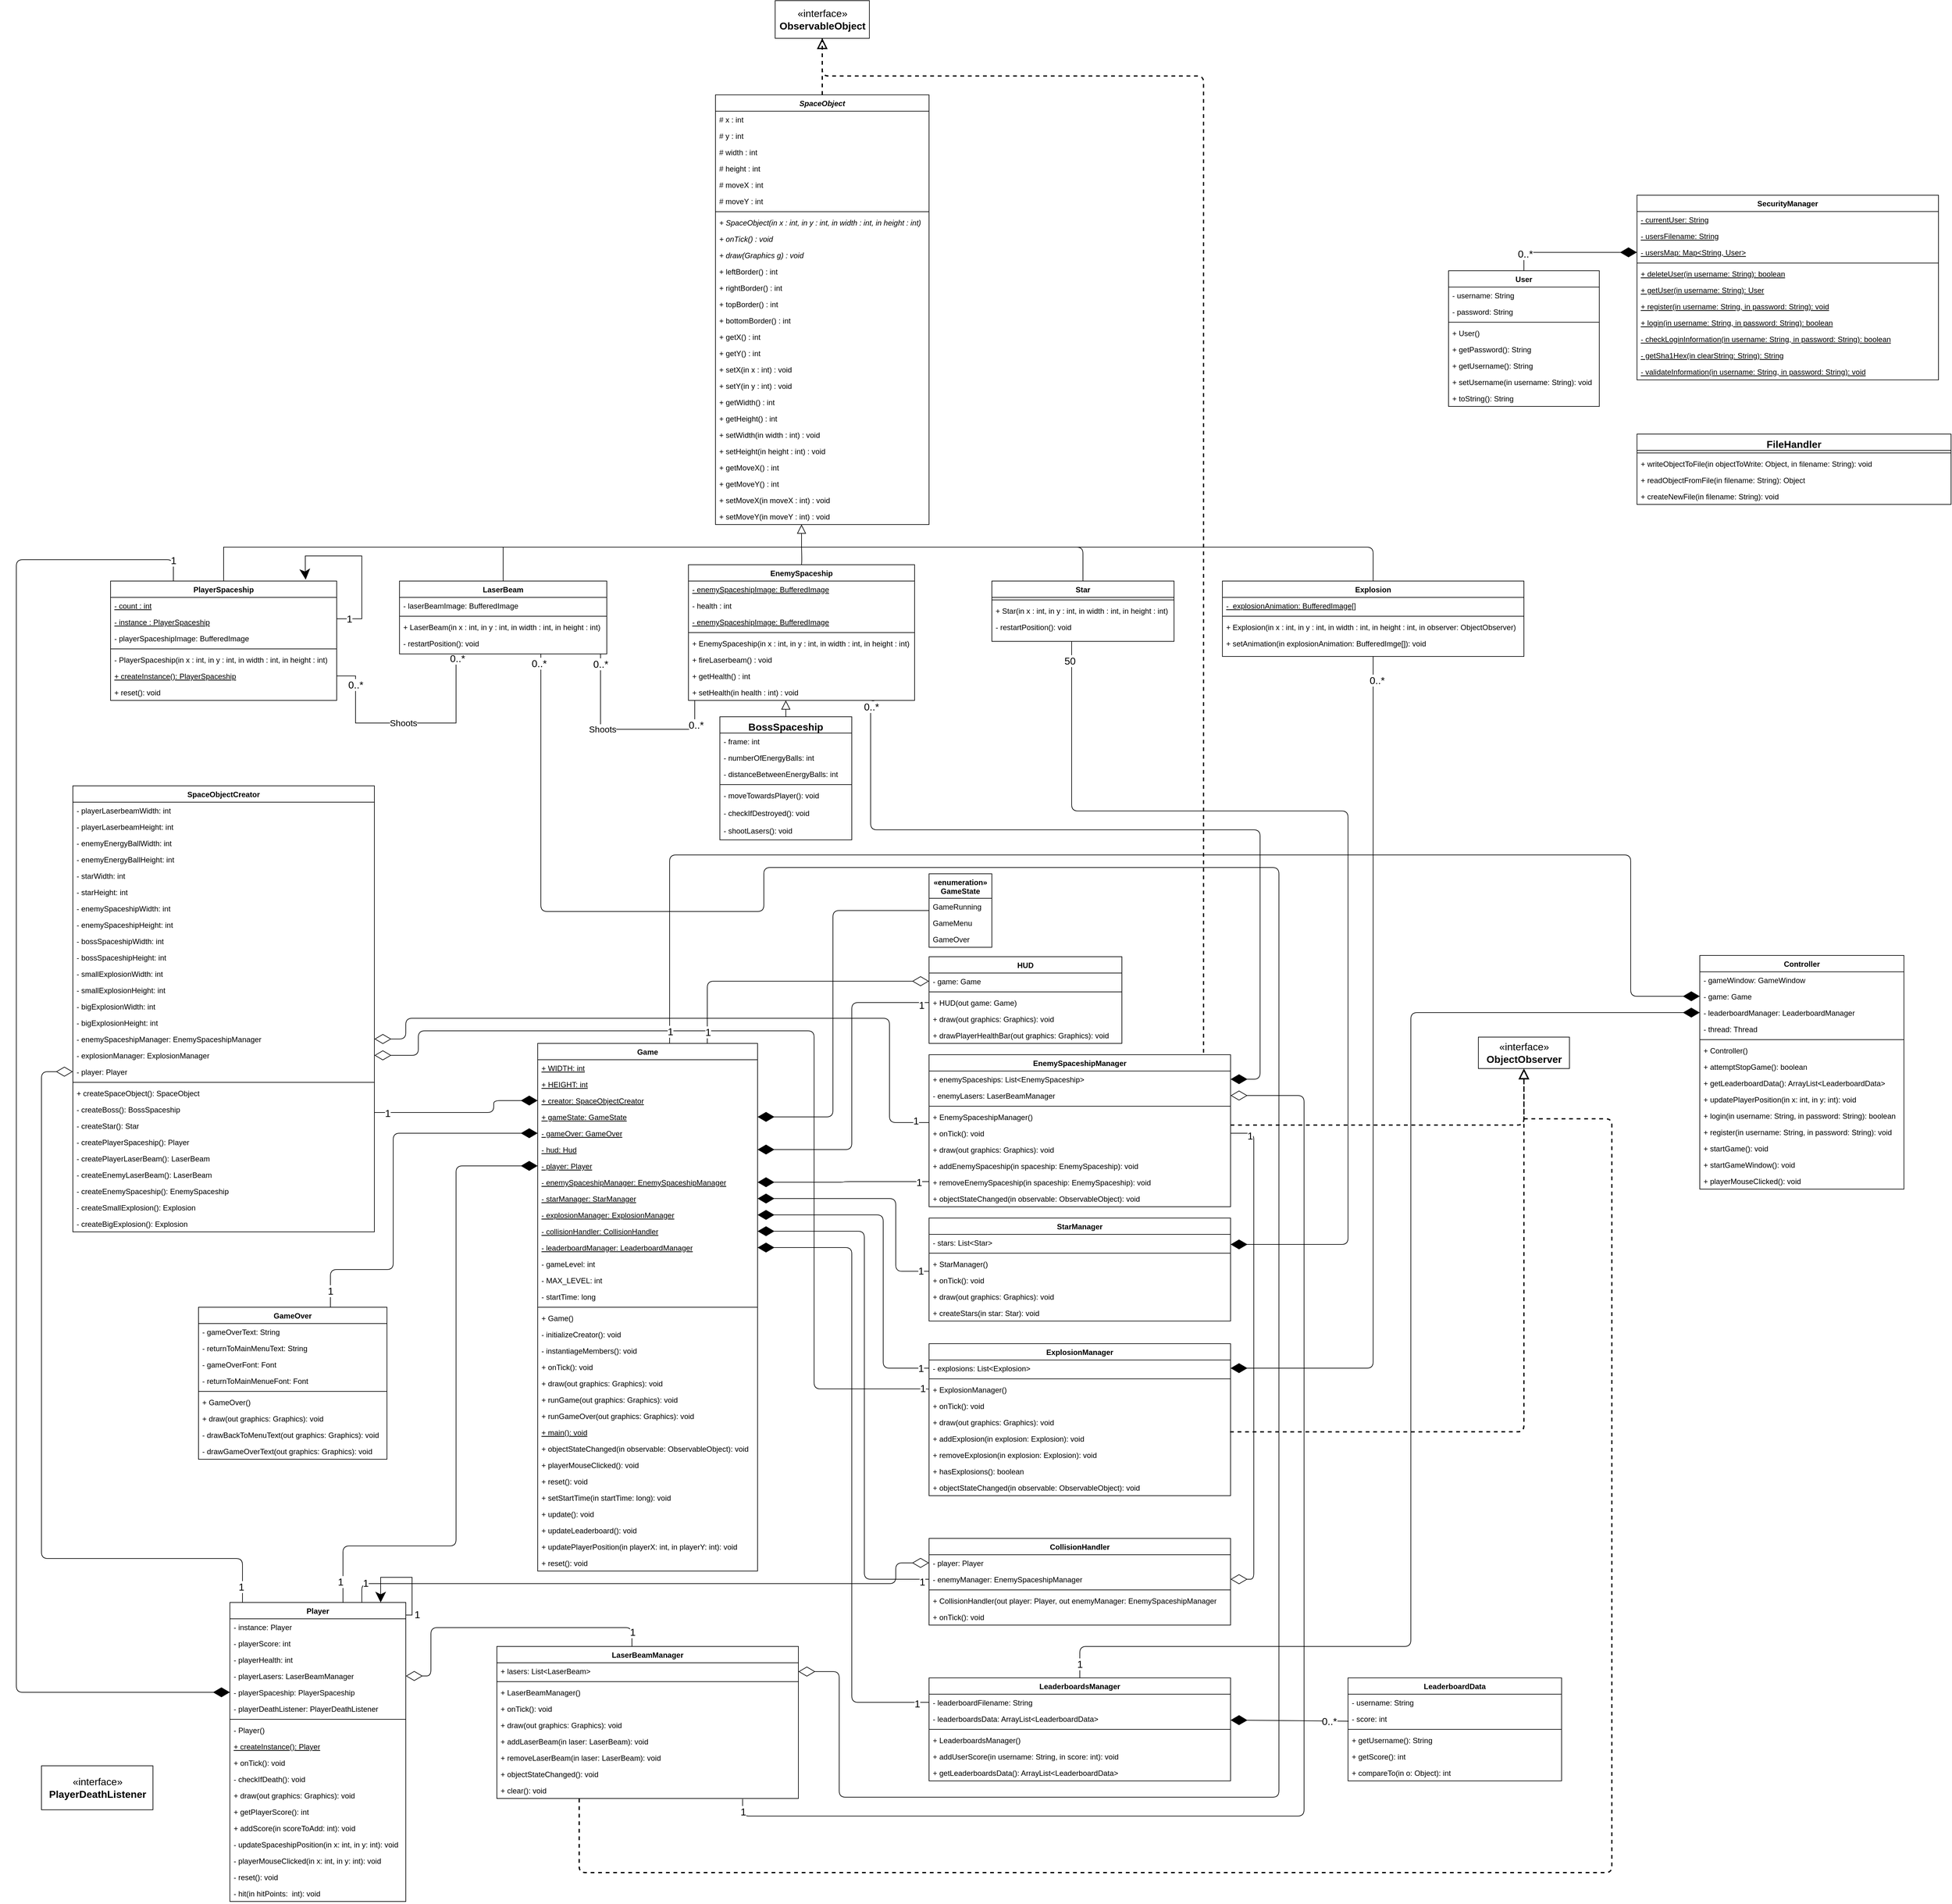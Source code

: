 <mxfile version="13.4.0" type="device"><diagram id="C5RBs43oDa-KdzZeNtuy" name="Page-1"><mxGraphModel dx="2170" dy="1125" grid="1" gridSize="10" guides="1" tooltips="1" connect="1" arrows="1" fold="1" page="1" pageScale="1" pageWidth="3300" pageHeight="4681" math="0" shadow="0"><root><mxCell id="WIyWlLk6GJQsqaUBKTNV-0"/><mxCell id="WIyWlLk6GJQsqaUBKTNV-1" parent="WIyWlLk6GJQsqaUBKTNV-0"/><mxCell id="6wsvDps-jwdahxTpXKqo-19" style="edgeStyle=orthogonalEdgeStyle;rounded=0;orthogonalLoop=1;jettySize=auto;html=1;endArrow=none;endFill=0;" parent="WIyWlLk6GJQsqaUBKTNV-1" source="uAFQoZUm08dNAr4ZbM9n-84" target="6wsvDps-jwdahxTpXKqo-6" edge="1"><mxGeometry relative="1" as="geometry"><Array as="points"><mxPoint x="1150" y="1170"/><mxPoint x="1000" y="1170"/></Array></mxGeometry></mxCell><mxCell id="6wsvDps-jwdahxTpXKqo-20" value="Shoots" style="edgeLabel;html=1;align=center;verticalAlign=middle;resizable=0;points=[];fontSize=14;" parent="6wsvDps-jwdahxTpXKqo-19" vertex="1" connectable="0"><mxGeometry x="-0.306" y="1" relative="1" as="geometry"><mxPoint x="-83.57" y="-1" as="offset"/></mxGeometry></mxCell><mxCell id="NcqfQUrSUeTinh8FHFqS-32" value="0..*&lt;br style=&quot;font-size: 16px;&quot;&gt;" style="edgeLabel;html=1;align=center;verticalAlign=middle;resizable=0;points=[];fontSize=16;" vertex="1" connectable="0" parent="6wsvDps-jwdahxTpXKqo-19"><mxGeometry x="-0.756" y="2" relative="1" as="geometry"><mxPoint as="offset"/></mxGeometry></mxCell><mxCell id="NcqfQUrSUeTinh8FHFqS-33" value="0..*" style="edgeLabel;html=1;align=center;verticalAlign=middle;resizable=0;points=[];fontSize=16;" vertex="1" connectable="0" parent="6wsvDps-jwdahxTpXKqo-19"><mxGeometry x="0.899" relative="1" as="geometry"><mxPoint as="offset"/></mxGeometry></mxCell><mxCell id="JjFSxRU_CqOBICx-dZlB-16" style="edgeStyle=orthogonalEdgeStyle;rounded=0;orthogonalLoop=1;jettySize=auto;html=1;endArrow=diamondThin;endFill=1;endSize=24;" parent="WIyWlLk6GJQsqaUBKTNV-1" source="JjFSxRU_CqOBICx-dZlB-6" target="JjFSxRU_CqOBICx-dZlB-15" edge="1"><mxGeometry relative="1" as="geometry"/></mxCell><mxCell id="NcqfQUrSUeTinh8FHFqS-188" value="0..*" style="edgeLabel;html=1;align=center;verticalAlign=middle;resizable=0;points=[];fontSize=16;" vertex="1" connectable="0" parent="JjFSxRU_CqOBICx-dZlB-16"><mxGeometry x="-0.739" y="-2" relative="1" as="geometry"><mxPoint as="offset"/></mxGeometry></mxCell><mxCell id="JjFSxRU_CqOBICx-dZlB-6" value="User" style="swimlane;fontStyle=1;align=center;verticalAlign=top;childLayout=stackLayout;horizontal=1;startSize=26;horizontalStack=0;resizeParent=1;resizeParentMax=0;resizeLast=0;collapsible=1;marginBottom=0;" parent="WIyWlLk6GJQsqaUBKTNV-1" vertex="1"><mxGeometry x="2350" y="440" width="240" height="216" as="geometry"/></mxCell><mxCell id="JjFSxRU_CqOBICx-dZlB-7" value="- username: String" style="text;strokeColor=none;fillColor=none;align=left;verticalAlign=top;spacingLeft=4;spacingRight=4;overflow=hidden;rotatable=0;points=[[0,0.5],[1,0.5]];portConstraint=eastwest;fontStyle=0" parent="JjFSxRU_CqOBICx-dZlB-6" vertex="1"><mxGeometry y="26" width="240" height="26" as="geometry"/></mxCell><mxCell id="JjFSxRU_CqOBICx-dZlB-8" value="- password: String" style="text;strokeColor=none;fillColor=none;align=left;verticalAlign=top;spacingLeft=4;spacingRight=4;overflow=hidden;rotatable=0;points=[[0,0.5],[1,0.5]];portConstraint=eastwest;fontStyle=0" parent="JjFSxRU_CqOBICx-dZlB-6" vertex="1"><mxGeometry y="52" width="240" height="26" as="geometry"/></mxCell><mxCell id="JjFSxRU_CqOBICx-dZlB-9" value="" style="line;strokeWidth=1;fillColor=none;align=left;verticalAlign=middle;spacingTop=-1;spacingLeft=3;spacingRight=3;rotatable=0;labelPosition=right;points=[];portConstraint=eastwest;" parent="JjFSxRU_CqOBICx-dZlB-6" vertex="1"><mxGeometry y="78" width="240" height="8" as="geometry"/></mxCell><mxCell id="JjFSxRU_CqOBICx-dZlB-10" value="+ User()" style="text;strokeColor=none;fillColor=none;align=left;verticalAlign=top;spacingLeft=4;spacingRight=4;overflow=hidden;rotatable=0;points=[[0,0.5],[1,0.5]];portConstraint=eastwest;" parent="JjFSxRU_CqOBICx-dZlB-6" vertex="1"><mxGeometry y="86" width="240" height="26" as="geometry"/></mxCell><mxCell id="JjFSxRU_CqOBICx-dZlB-11" value="+ getPassword(): String" style="text;strokeColor=none;fillColor=none;align=left;verticalAlign=top;spacingLeft=4;spacingRight=4;overflow=hidden;rotatable=0;points=[[0,0.5],[1,0.5]];portConstraint=eastwest;" parent="JjFSxRU_CqOBICx-dZlB-6" vertex="1"><mxGeometry y="112" width="240" height="26" as="geometry"/></mxCell><mxCell id="JjFSxRU_CqOBICx-dZlB-12" value="+ getUsername(): String" style="text;strokeColor=none;fillColor=none;align=left;verticalAlign=top;spacingLeft=4;spacingRight=4;overflow=hidden;rotatable=0;points=[[0,0.5],[1,0.5]];portConstraint=eastwest;" parent="JjFSxRU_CqOBICx-dZlB-6" vertex="1"><mxGeometry y="138" width="240" height="26" as="geometry"/></mxCell><mxCell id="JjFSxRU_CqOBICx-dZlB-13" value="+ setUsername(in username: String): void" style="text;strokeColor=none;fillColor=none;align=left;verticalAlign=top;spacingLeft=4;spacingRight=4;overflow=hidden;rotatable=0;points=[[0,0.5],[1,0.5]];portConstraint=eastwest;" parent="JjFSxRU_CqOBICx-dZlB-6" vertex="1"><mxGeometry y="164" width="240" height="26" as="geometry"/></mxCell><mxCell id="JjFSxRU_CqOBICx-dZlB-14" value="+ toString(): String" style="text;strokeColor=none;fillColor=none;align=left;verticalAlign=top;spacingLeft=4;spacingRight=4;overflow=hidden;rotatable=0;points=[[0,0.5],[1,0.5]];portConstraint=eastwest;" parent="JjFSxRU_CqOBICx-dZlB-6" vertex="1"><mxGeometry y="190" width="240" height="26" as="geometry"/></mxCell><mxCell id="NcqfQUrSUeTinh8FHFqS-251" style="edgeStyle=orthogonalEdgeStyle;rounded=1;orthogonalLoop=1;jettySize=auto;html=1;startArrow=none;startFill=0;startSize=12;endArrow=none;endFill=0;endSize=0;strokeWidth=1;fontSize=16;" edge="1" parent="WIyWlLk6GJQsqaUBKTNV-1" target="uAFQoZUm08dNAr4ZbM9n-84"><mxGeometry relative="1" as="geometry"><mxPoint x="1320" y="880" as="sourcePoint"/></mxGeometry></mxCell><mxCell id="zkfFHV4jXpPFQw0GAbJ--0" value="SpaceObject" style="swimlane;fontStyle=3;align=center;verticalAlign=top;childLayout=stackLayout;horizontal=1;startSize=26;horizontalStack=0;resizeParent=1;resizeLast=0;collapsible=1;marginBottom=0;rounded=0;shadow=0;strokeWidth=1;" parent="WIyWlLk6GJQsqaUBKTNV-1" vertex="1"><mxGeometry x="1183" y="160" width="340" height="684" as="geometry"><mxRectangle x="230" y="140" width="160" height="26" as="alternateBounds"/></mxGeometry></mxCell><mxCell id="zkfFHV4jXpPFQw0GAbJ--1" value="# x : int&#10;" style="text;align=left;verticalAlign=top;spacingLeft=4;spacingRight=4;overflow=hidden;rotatable=0;points=[[0,0.5],[1,0.5]];portConstraint=eastwest;" parent="zkfFHV4jXpPFQw0GAbJ--0" vertex="1"><mxGeometry y="26" width="340" height="26" as="geometry"/></mxCell><mxCell id="zkfFHV4jXpPFQw0GAbJ--2" value="# y : int" style="text;align=left;verticalAlign=top;spacingLeft=4;spacingRight=4;overflow=hidden;rotatable=0;points=[[0,0.5],[1,0.5]];portConstraint=eastwest;rounded=0;shadow=0;html=0;" parent="zkfFHV4jXpPFQw0GAbJ--0" vertex="1"><mxGeometry y="52" width="340" height="26" as="geometry"/></mxCell><mxCell id="zkfFHV4jXpPFQw0GAbJ--3" value="# width : int&#10;" style="text;align=left;verticalAlign=top;spacingLeft=4;spacingRight=4;overflow=hidden;rotatable=0;points=[[0,0.5],[1,0.5]];portConstraint=eastwest;rounded=0;shadow=0;html=0;" parent="zkfFHV4jXpPFQw0GAbJ--0" vertex="1"><mxGeometry y="78" width="340" height="26" as="geometry"/></mxCell><mxCell id="uAFQoZUm08dNAr4ZbM9n-0" value="# height : int" style="text;align=left;verticalAlign=top;spacingLeft=4;spacingRight=4;overflow=hidden;rotatable=0;points=[[0,0.5],[1,0.5]];portConstraint=eastwest;rounded=0;shadow=0;html=0;" parent="zkfFHV4jXpPFQw0GAbJ--0" vertex="1"><mxGeometry y="104" width="340" height="26" as="geometry"/></mxCell><mxCell id="uAFQoZUm08dNAr4ZbM9n-4" value="# moveX : int" style="text;align=left;verticalAlign=top;spacingLeft=4;spacingRight=4;overflow=hidden;rotatable=0;points=[[0,0.5],[1,0.5]];portConstraint=eastwest;rounded=0;shadow=0;html=0;" parent="zkfFHV4jXpPFQw0GAbJ--0" vertex="1"><mxGeometry y="130" width="340" height="26" as="geometry"/></mxCell><mxCell id="uAFQoZUm08dNAr4ZbM9n-5" value="# moveY : int" style="text;align=left;verticalAlign=top;spacingLeft=4;spacingRight=4;overflow=hidden;rotatable=0;points=[[0,0.5],[1,0.5]];portConstraint=eastwest;rounded=0;shadow=0;html=0;" parent="zkfFHV4jXpPFQw0GAbJ--0" vertex="1"><mxGeometry y="156" width="340" height="26" as="geometry"/></mxCell><mxCell id="zkfFHV4jXpPFQw0GAbJ--4" value="" style="line;html=1;strokeWidth=1;align=left;verticalAlign=middle;spacingTop=-1;spacingLeft=3;spacingRight=3;rotatable=0;labelPosition=right;points=[];portConstraint=eastwest;" parent="zkfFHV4jXpPFQw0GAbJ--0" vertex="1"><mxGeometry y="182" width="340" height="8" as="geometry"/></mxCell><mxCell id="uAFQoZUm08dNAr4ZbM9n-62" value="+ SpaceObject(in x : int, in y : int, in width : int, in height : int)" style="text;align=left;verticalAlign=top;spacingLeft=4;spacingRight=4;overflow=hidden;rotatable=0;points=[[0,0.5],[1,0.5]];portConstraint=eastwest;fontStyle=2" parent="zkfFHV4jXpPFQw0GAbJ--0" vertex="1"><mxGeometry y="190" width="340" height="26" as="geometry"/></mxCell><mxCell id="uAFQoZUm08dNAr4ZbM9n-21" value="+ onTick() : void" style="text;align=left;verticalAlign=top;spacingLeft=4;spacingRight=4;overflow=hidden;rotatable=0;points=[[0,0.5],[1,0.5]];portConstraint=eastwest;fontStyle=2" parent="zkfFHV4jXpPFQw0GAbJ--0" vertex="1"><mxGeometry y="216" width="340" height="26" as="geometry"/></mxCell><mxCell id="uAFQoZUm08dNAr4ZbM9n-22" value="+ draw(Graphics g) : void" style="text;align=left;verticalAlign=top;spacingLeft=4;spacingRight=4;overflow=hidden;rotatable=0;points=[[0,0.5],[1,0.5]];portConstraint=eastwest;fontStyle=2" parent="zkfFHV4jXpPFQw0GAbJ--0" vertex="1"><mxGeometry y="242" width="340" height="26" as="geometry"/></mxCell><mxCell id="zkfFHV4jXpPFQw0GAbJ--5" value="+ leftBorder() : int" style="text;align=left;verticalAlign=top;spacingLeft=4;spacingRight=4;overflow=hidden;rotatable=0;points=[[0,0.5],[1,0.5]];portConstraint=eastwest;" parent="zkfFHV4jXpPFQw0GAbJ--0" vertex="1"><mxGeometry y="268" width="340" height="26" as="geometry"/></mxCell><mxCell id="uAFQoZUm08dNAr4ZbM9n-6" value="+ rightBorder() : int" style="text;align=left;verticalAlign=top;spacingLeft=4;spacingRight=4;overflow=hidden;rotatable=0;points=[[0,0.5],[1,0.5]];portConstraint=eastwest;" parent="zkfFHV4jXpPFQw0GAbJ--0" vertex="1"><mxGeometry y="294" width="340" height="26" as="geometry"/></mxCell><mxCell id="uAFQoZUm08dNAr4ZbM9n-7" value="+ topBorder() : int" style="text;align=left;verticalAlign=top;spacingLeft=4;spacingRight=4;overflow=hidden;rotatable=0;points=[[0,0.5],[1,0.5]];portConstraint=eastwest;" parent="zkfFHV4jXpPFQw0GAbJ--0" vertex="1"><mxGeometry y="320" width="340" height="26" as="geometry"/></mxCell><mxCell id="uAFQoZUm08dNAr4ZbM9n-8" value="+ bottomBorder() : int" style="text;align=left;verticalAlign=top;spacingLeft=4;spacingRight=4;overflow=hidden;rotatable=0;points=[[0,0.5],[1,0.5]];portConstraint=eastwest;" parent="zkfFHV4jXpPFQw0GAbJ--0" vertex="1"><mxGeometry y="346" width="340" height="26" as="geometry"/></mxCell><mxCell id="uAFQoZUm08dNAr4ZbM9n-9" value="+ getX() : int" style="text;align=left;verticalAlign=top;spacingLeft=4;spacingRight=4;overflow=hidden;rotatable=0;points=[[0,0.5],[1,0.5]];portConstraint=eastwest;" parent="zkfFHV4jXpPFQw0GAbJ--0" vertex="1"><mxGeometry y="372" width="340" height="26" as="geometry"/></mxCell><mxCell id="uAFQoZUm08dNAr4ZbM9n-10" value="+ getY() : int" style="text;align=left;verticalAlign=top;spacingLeft=4;spacingRight=4;overflow=hidden;rotatable=0;points=[[0,0.5],[1,0.5]];portConstraint=eastwest;" parent="zkfFHV4jXpPFQw0GAbJ--0" vertex="1"><mxGeometry y="398" width="340" height="26" as="geometry"/></mxCell><mxCell id="uAFQoZUm08dNAr4ZbM9n-11" value="+ setX(in x : int) : void" style="text;align=left;verticalAlign=top;spacingLeft=4;spacingRight=4;overflow=hidden;rotatable=0;points=[[0,0.5],[1,0.5]];portConstraint=eastwest;" parent="zkfFHV4jXpPFQw0GAbJ--0" vertex="1"><mxGeometry y="424" width="340" height="26" as="geometry"/></mxCell><mxCell id="uAFQoZUm08dNAr4ZbM9n-12" value="+ setY(in y : int) : void" style="text;align=left;verticalAlign=top;spacingLeft=4;spacingRight=4;overflow=hidden;rotatable=0;points=[[0,0.5],[1,0.5]];portConstraint=eastwest;" parent="zkfFHV4jXpPFQw0GAbJ--0" vertex="1"><mxGeometry y="450" width="340" height="26" as="geometry"/></mxCell><mxCell id="uAFQoZUm08dNAr4ZbM9n-14" value="+ getWidth() : int" style="text;align=left;verticalAlign=top;spacingLeft=4;spacingRight=4;overflow=hidden;rotatable=0;points=[[0,0.5],[1,0.5]];portConstraint=eastwest;" parent="zkfFHV4jXpPFQw0GAbJ--0" vertex="1"><mxGeometry y="476" width="340" height="26" as="geometry"/></mxCell><mxCell id="uAFQoZUm08dNAr4ZbM9n-13" value="+ getHeight() : int" style="text;align=left;verticalAlign=top;spacingLeft=4;spacingRight=4;overflow=hidden;rotatable=0;points=[[0,0.5],[1,0.5]];portConstraint=eastwest;" parent="zkfFHV4jXpPFQw0GAbJ--0" vertex="1"><mxGeometry y="502" width="340" height="26" as="geometry"/></mxCell><mxCell id="uAFQoZUm08dNAr4ZbM9n-15" value="+ setWidth(in width : int) : void" style="text;align=left;verticalAlign=top;spacingLeft=4;spacingRight=4;overflow=hidden;rotatable=0;points=[[0,0.5],[1,0.5]];portConstraint=eastwest;" parent="zkfFHV4jXpPFQw0GAbJ--0" vertex="1"><mxGeometry y="528" width="340" height="26" as="geometry"/></mxCell><mxCell id="uAFQoZUm08dNAr4ZbM9n-16" value="+ setHeight(in height : int) : void" style="text;align=left;verticalAlign=top;spacingLeft=4;spacingRight=4;overflow=hidden;rotatable=0;points=[[0,0.5],[1,0.5]];portConstraint=eastwest;" parent="zkfFHV4jXpPFQw0GAbJ--0" vertex="1"><mxGeometry y="554" width="340" height="26" as="geometry"/></mxCell><mxCell id="uAFQoZUm08dNAr4ZbM9n-17" value="+ getMoveX() : int" style="text;align=left;verticalAlign=top;spacingLeft=4;spacingRight=4;overflow=hidden;rotatable=0;points=[[0,0.5],[1,0.5]];portConstraint=eastwest;" parent="zkfFHV4jXpPFQw0GAbJ--0" vertex="1"><mxGeometry y="580" width="340" height="26" as="geometry"/></mxCell><mxCell id="uAFQoZUm08dNAr4ZbM9n-18" value="+ getMoveY() : int" style="text;align=left;verticalAlign=top;spacingLeft=4;spacingRight=4;overflow=hidden;rotatable=0;points=[[0,0.5],[1,0.5]];portConstraint=eastwest;" parent="zkfFHV4jXpPFQw0GAbJ--0" vertex="1"><mxGeometry y="606" width="340" height="26" as="geometry"/></mxCell><mxCell id="uAFQoZUm08dNAr4ZbM9n-19" value="+ setMoveX(in moveX : int) : void" style="text;align=left;verticalAlign=top;spacingLeft=4;spacingRight=4;overflow=hidden;rotatable=0;points=[[0,0.5],[1,0.5]];portConstraint=eastwest;" parent="zkfFHV4jXpPFQw0GAbJ--0" vertex="1"><mxGeometry y="632" width="340" height="26" as="geometry"/></mxCell><mxCell id="uAFQoZUm08dNAr4ZbM9n-20" value="+ setMoveY(in moveY : int) : void" style="text;align=left;verticalAlign=top;spacingLeft=4;spacingRight=4;overflow=hidden;rotatable=0;points=[[0,0.5],[1,0.5]];portConstraint=eastwest;" parent="zkfFHV4jXpPFQw0GAbJ--0" vertex="1"><mxGeometry y="658" width="340" height="26" as="geometry"/></mxCell><mxCell id="6wsvDps-jwdahxTpXKqo-30" style="edgeStyle=orthogonalEdgeStyle;rounded=0;orthogonalLoop=1;jettySize=auto;html=1;endArrow=classic;endFill=1;endSize=14;strokeWidth=1;fontSize=16;entryX=0.863;entryY=-0.012;entryDx=0;entryDy=0;entryPerimeter=0;" parent="WIyWlLk6GJQsqaUBKTNV-1" source="zkfFHV4jXpPFQw0GAbJ--6" target="zkfFHV4jXpPFQw0GAbJ--6" edge="1"><mxGeometry relative="1" as="geometry"><mxPoint x="590" y="954" as="targetPoint"/><Array as="points"><mxPoint x="620" y="994"/><mxPoint x="620" y="894"/><mxPoint x="530" y="894"/><mxPoint x="530" y="924"/></Array></mxGeometry></mxCell><mxCell id="6wsvDps-jwdahxTpXKqo-31" value="1" style="edgeLabel;html=1;align=center;verticalAlign=middle;resizable=0;points=[];fontSize=16;" parent="6wsvDps-jwdahxTpXKqo-30" vertex="1" connectable="0"><mxGeometry x="-0.934" y="-1" relative="1" as="geometry"><mxPoint x="11" y="-1" as="offset"/></mxGeometry></mxCell><mxCell id="6wsvDps-jwdahxTpXKqo-17" style="edgeStyle=orthogonalEdgeStyle;rounded=0;orthogonalLoop=1;jettySize=auto;html=1;endArrow=none;endFill=0;exitX=1;exitY=0.5;exitDx=0;exitDy=0;" parent="WIyWlLk6GJQsqaUBKTNV-1" source="zkfFHV4jXpPFQw0GAbJ--10" target="6wsvDps-jwdahxTpXKqo-6" edge="1"><mxGeometry relative="1" as="geometry"><Array as="points"><mxPoint x="610" y="1085"/><mxPoint x="610" y="1160"/><mxPoint x="770" y="1160"/></Array><mxPoint x="610" y="1130" as="sourcePoint"/><mxPoint x="770" y="1160" as="targetPoint"/></mxGeometry></mxCell><mxCell id="6wsvDps-jwdahxTpXKqo-18" value="Shoots" style="edgeLabel;html=1;align=center;verticalAlign=middle;resizable=0;points=[];fontSize=14;" parent="6wsvDps-jwdahxTpXKqo-17" vertex="1" connectable="0"><mxGeometry x="-0.234" y="-3" relative="1" as="geometry"><mxPoint x="37.57" y="-3" as="offset"/></mxGeometry></mxCell><mxCell id="NcqfQUrSUeTinh8FHFqS-36" value="0..*" style="edgeLabel;html=1;align=center;verticalAlign=middle;resizable=0;points=[];fontSize=16;" vertex="1" connectable="0" parent="6wsvDps-jwdahxTpXKqo-17"><mxGeometry x="0.884" y="-2" relative="1" as="geometry"><mxPoint y="-14.5" as="offset"/></mxGeometry></mxCell><mxCell id="NcqfQUrSUeTinh8FHFqS-37" value="0..*" style="edgeLabel;html=1;align=center;verticalAlign=middle;resizable=0;points=[];fontSize=16;" vertex="1" connectable="0" parent="6wsvDps-jwdahxTpXKqo-17"><mxGeometry x="-0.768" relative="1" as="geometry"><mxPoint as="offset"/></mxGeometry></mxCell><mxCell id="6wsvDps-jwdahxTpXKqo-27" style="edgeStyle=orthogonalEdgeStyle;rounded=0;orthogonalLoop=1;jettySize=auto;html=1;endArrow=classic;endFill=1;endSize=14;strokeWidth=1;fontSize=16;" parent="WIyWlLk6GJQsqaUBKTNV-1" source="1-0zBgt_4XlgNEIU2d8k-75" target="1-0zBgt_4XlgNEIU2d8k-75" edge="1"><mxGeometry relative="1" as="geometry"><Array as="points"><mxPoint x="700" y="2580"/><mxPoint x="700" y="2520"/><mxPoint x="650" y="2520"/></Array></mxGeometry></mxCell><mxCell id="6wsvDps-jwdahxTpXKqo-28" value="1" style="edgeLabel;html=1;align=center;verticalAlign=middle;resizable=0;points=[];fontSize=16;" parent="6wsvDps-jwdahxTpXKqo-27" vertex="1" connectable="0"><mxGeometry x="-0.968" y="1" relative="1" as="geometry"><mxPoint x="15" as="offset"/></mxGeometry></mxCell><mxCell id="NcqfQUrSUeTinh8FHFqS-235" value="FileHandler" style="swimlane;fontStyle=1;align=center;verticalAlign=top;childLayout=stackLayout;horizontal=1;startSize=26;horizontalStack=0;resizeParent=1;resizeParentMax=0;resizeLast=0;collapsible=1;marginBottom=0;fontSize=16;" vertex="1" parent="WIyWlLk6GJQsqaUBKTNV-1"><mxGeometry x="2650" y="700" width="500" height="112" as="geometry"/></mxCell><mxCell id="NcqfQUrSUeTinh8FHFqS-237" value="" style="line;strokeWidth=1;fillColor=none;align=left;verticalAlign=middle;spacingTop=-1;spacingLeft=3;spacingRight=3;rotatable=0;labelPosition=right;points=[];portConstraint=eastwest;" vertex="1" parent="NcqfQUrSUeTinh8FHFqS-235"><mxGeometry y="26" width="500" height="8" as="geometry"/></mxCell><mxCell id="NcqfQUrSUeTinh8FHFqS-238" value="+ writeObjectToFile(in objectToWrite: Object, in filename: String): void" style="text;strokeColor=none;fillColor=none;align=left;verticalAlign=top;spacingLeft=4;spacingRight=4;overflow=hidden;rotatable=0;points=[[0,0.5],[1,0.5]];portConstraint=eastwest;" vertex="1" parent="NcqfQUrSUeTinh8FHFqS-235"><mxGeometry y="34" width="500" height="26" as="geometry"/></mxCell><mxCell id="NcqfQUrSUeTinh8FHFqS-239" value="+ readObjectFromFile(in filename: String): Object" style="text;strokeColor=none;fillColor=none;align=left;verticalAlign=top;spacingLeft=4;spacingRight=4;overflow=hidden;rotatable=0;points=[[0,0.5],[1,0.5]];portConstraint=eastwest;" vertex="1" parent="NcqfQUrSUeTinh8FHFqS-235"><mxGeometry y="60" width="500" height="26" as="geometry"/></mxCell><mxCell id="NcqfQUrSUeTinh8FHFqS-240" value="+ createNewFile(in filename: String): void" style="text;strokeColor=none;fillColor=none;align=left;verticalAlign=top;spacingLeft=4;spacingRight=4;overflow=hidden;rotatable=0;points=[[0,0.5],[1,0.5]];portConstraint=eastwest;" vertex="1" parent="NcqfQUrSUeTinh8FHFqS-235"><mxGeometry y="86" width="500" height="26" as="geometry"/></mxCell><mxCell id="NcqfQUrSUeTinh8FHFqS-252" style="edgeStyle=orthogonalEdgeStyle;rounded=1;orthogonalLoop=1;jettySize=auto;html=1;startArrow=none;startFill=0;startSize=12;endArrow=none;endFill=0;endSize=0;strokeWidth=1;fontSize=16;" edge="1" parent="WIyWlLk6GJQsqaUBKTNV-1" source="1-0zBgt_4XlgNEIU2d8k-122"><mxGeometry relative="1" as="geometry"><mxPoint x="1320" y="880" as="targetPoint"/><Array as="points"><mxPoint x="1768" y="880"/></Array></mxGeometry></mxCell><mxCell id="1-0zBgt_4XlgNEIU2d8k-122" value="Star" style="swimlane;fontStyle=1;align=center;verticalAlign=top;childLayout=stackLayout;horizontal=1;startSize=26;horizontalStack=0;resizeParent=1;resizeLast=0;collapsible=1;marginBottom=0;rounded=0;shadow=0;strokeWidth=1;" parent="WIyWlLk6GJQsqaUBKTNV-1" vertex="1"><mxGeometry x="1623" y="934" width="290" height="96" as="geometry"><mxRectangle x="130" y="380" width="160" height="26" as="alternateBounds"/></mxGeometry></mxCell><mxCell id="1-0zBgt_4XlgNEIU2d8k-125" value="" style="line;html=1;strokeWidth=1;align=left;verticalAlign=middle;spacingTop=-1;spacingLeft=3;spacingRight=3;rotatable=0;labelPosition=right;points=[];portConstraint=eastwest;" parent="1-0zBgt_4XlgNEIU2d8k-122" vertex="1"><mxGeometry y="26" width="290" height="8" as="geometry"/></mxCell><mxCell id="1-0zBgt_4XlgNEIU2d8k-126" value="+ Star(in x : int, in y : int, in width : int, in height : int)" style="text;align=left;verticalAlign=top;spacingLeft=4;spacingRight=4;overflow=hidden;rotatable=0;points=[[0,0.5],[1,0.5]];portConstraint=eastwest;" parent="1-0zBgt_4XlgNEIU2d8k-122" vertex="1"><mxGeometry y="34" width="290" height="26" as="geometry"/></mxCell><mxCell id="1-0zBgt_4XlgNEIU2d8k-127" value="- restartPosition(): void" style="text;align=left;verticalAlign=top;spacingLeft=4;spacingRight=4;overflow=hidden;rotatable=0;points=[[0,0.5],[1,0.5]];portConstraint=eastwest;" parent="1-0zBgt_4XlgNEIU2d8k-122" vertex="1"><mxGeometry y="60" width="290" height="26" as="geometry"/></mxCell><mxCell id="NcqfQUrSUeTinh8FHFqS-274" value="" style="edgeStyle=orthogonalEdgeStyle;rounded=1;orthogonalLoop=1;jettySize=auto;html=1;startArrow=none;startFill=0;startSize=12;endArrow=block;endFill=0;endSize=12;strokeWidth=1;fontSize=16;" edge="1" parent="WIyWlLk6GJQsqaUBKTNV-1" source="NcqfQUrSUeTinh8FHFqS-260" target="uAFQoZUm08dNAr4ZbM9n-84"><mxGeometry relative="1" as="geometry"><Array as="points"><mxPoint x="1323" y="1150"/><mxPoint x="1350" y="1150"/></Array></mxGeometry></mxCell><mxCell id="uAFQoZUm08dNAr4ZbM9n-84" value="EnemySpaceship&#10;" style="swimlane;fontStyle=1;align=center;verticalAlign=top;childLayout=stackLayout;horizontal=1;startSize=26;horizontalStack=0;resizeParent=1;resizeLast=0;collapsible=1;marginBottom=0;rounded=0;shadow=0;strokeWidth=1;" parent="WIyWlLk6GJQsqaUBKTNV-1" vertex="1"><mxGeometry x="1140" y="908" width="360" height="216" as="geometry"><mxRectangle x="130" y="380" width="160" height="26" as="alternateBounds"/></mxGeometry></mxCell><mxCell id="uAFQoZUm08dNAr4ZbM9n-86" value="- enemySpaceshipImage: BufferedImage" style="text;align=left;verticalAlign=top;spacingLeft=4;spacingRight=4;overflow=hidden;rotatable=0;points=[[0,0.5],[1,0.5]];portConstraint=eastwest;rounded=0;shadow=0;html=0;fontStyle=4" parent="uAFQoZUm08dNAr4ZbM9n-84" vertex="1"><mxGeometry y="26" width="360" height="26" as="geometry"/></mxCell><mxCell id="uAFQoZUm08dNAr4ZbM9n-85" value="- health : int" style="text;align=left;verticalAlign=top;spacingLeft=4;spacingRight=4;overflow=hidden;rotatable=0;points=[[0,0.5],[1,0.5]];portConstraint=eastwest;rounded=0;shadow=0;html=0;" parent="uAFQoZUm08dNAr4ZbM9n-84" vertex="1"><mxGeometry y="52" width="360" height="26" as="geometry"/></mxCell><mxCell id="NcqfQUrSUeTinh8FHFqS-275" value="- enemySpaceshipImage: BufferedImage" style="text;align=left;verticalAlign=top;spacingLeft=4;spacingRight=4;overflow=hidden;rotatable=0;points=[[0,0.5],[1,0.5]];portConstraint=eastwest;rounded=0;shadow=0;html=0;fontStyle=4" vertex="1" parent="uAFQoZUm08dNAr4ZbM9n-84"><mxGeometry y="78" width="360" height="26" as="geometry"/></mxCell><mxCell id="uAFQoZUm08dNAr4ZbM9n-87" value="" style="line;html=1;strokeWidth=1;align=left;verticalAlign=middle;spacingTop=-1;spacingLeft=3;spacingRight=3;rotatable=0;labelPosition=right;points=[];portConstraint=eastwest;" parent="uAFQoZUm08dNAr4ZbM9n-84" vertex="1"><mxGeometry y="104" width="360" height="8" as="geometry"/></mxCell><mxCell id="uAFQoZUm08dNAr4ZbM9n-88" value="+ EnemySpaceship(in x : int, in y : int, in width : int, in height : int)" style="text;align=left;verticalAlign=top;spacingLeft=4;spacingRight=4;overflow=hidden;rotatable=0;points=[[0,0.5],[1,0.5]];portConstraint=eastwest;" parent="uAFQoZUm08dNAr4ZbM9n-84" vertex="1"><mxGeometry y="112" width="360" height="26" as="geometry"/></mxCell><mxCell id="uAFQoZUm08dNAr4ZbM9n-89" value="+ fireLaserbeam() : void" style="text;align=left;verticalAlign=top;spacingLeft=4;spacingRight=4;overflow=hidden;rotatable=0;points=[[0,0.5],[1,0.5]];portConstraint=eastwest;" parent="uAFQoZUm08dNAr4ZbM9n-84" vertex="1"><mxGeometry y="138" width="360" height="26" as="geometry"/></mxCell><mxCell id="uAFQoZUm08dNAr4ZbM9n-90" value="+ getHealth() : int" style="text;align=left;verticalAlign=top;spacingLeft=4;spacingRight=4;overflow=hidden;rotatable=0;points=[[0,0.5],[1,0.5]];portConstraint=eastwest;" parent="uAFQoZUm08dNAr4ZbM9n-84" vertex="1"><mxGeometry y="164" width="360" height="26" as="geometry"/></mxCell><mxCell id="uAFQoZUm08dNAr4ZbM9n-91" value="+ setHealth(in health : int) : void" style="text;align=left;verticalAlign=top;spacingLeft=4;spacingRight=4;overflow=hidden;rotatable=0;points=[[0,0.5],[1,0.5]];portConstraint=eastwest;" parent="uAFQoZUm08dNAr4ZbM9n-84" vertex="1"><mxGeometry y="190" width="360" height="26" as="geometry"/></mxCell><mxCell id="NcqfQUrSUeTinh8FHFqS-260" value="BossSpaceship" style="swimlane;fontStyle=1;align=center;verticalAlign=top;childLayout=stackLayout;horizontal=1;startSize=26;horizontalStack=0;resizeParent=1;resizeParentMax=0;resizeLast=0;collapsible=1;marginBottom=0;fontSize=16;" vertex="1" parent="WIyWlLk6GJQsqaUBKTNV-1"><mxGeometry x="1190" y="1150" width="210" height="196" as="geometry"/></mxCell><mxCell id="NcqfQUrSUeTinh8FHFqS-261" value="- frame: int" style="text;strokeColor=none;fillColor=none;align=left;verticalAlign=top;spacingLeft=4;spacingRight=4;overflow=hidden;rotatable=0;points=[[0,0.5],[1,0.5]];portConstraint=eastwest;" vertex="1" parent="NcqfQUrSUeTinh8FHFqS-260"><mxGeometry y="26" width="210" height="26" as="geometry"/></mxCell><mxCell id="NcqfQUrSUeTinh8FHFqS-264" value="- numberOfEnergyBalls: int" style="text;strokeColor=none;fillColor=none;align=left;verticalAlign=top;spacingLeft=4;spacingRight=4;overflow=hidden;rotatable=0;points=[[0,0.5],[1,0.5]];portConstraint=eastwest;" vertex="1" parent="NcqfQUrSUeTinh8FHFqS-260"><mxGeometry y="52" width="210" height="26" as="geometry"/></mxCell><mxCell id="NcqfQUrSUeTinh8FHFqS-265" value="- distanceBetweenEnergyBalls: int" style="text;strokeColor=none;fillColor=none;align=left;verticalAlign=top;spacingLeft=4;spacingRight=4;overflow=hidden;rotatable=0;points=[[0,0.5],[1,0.5]];portConstraint=eastwest;" vertex="1" parent="NcqfQUrSUeTinh8FHFqS-260"><mxGeometry y="78" width="210" height="26" as="geometry"/></mxCell><mxCell id="NcqfQUrSUeTinh8FHFqS-262" value="" style="line;strokeWidth=1;fillColor=none;align=left;verticalAlign=middle;spacingTop=-1;spacingLeft=3;spacingRight=3;rotatable=0;labelPosition=right;points=[];portConstraint=eastwest;" vertex="1" parent="NcqfQUrSUeTinh8FHFqS-260"><mxGeometry y="104" width="210" height="8" as="geometry"/></mxCell><mxCell id="NcqfQUrSUeTinh8FHFqS-263" value="- moveTowardsPlayer(): void " style="text;strokeColor=none;fillColor=none;align=left;verticalAlign=top;spacingLeft=4;spacingRight=4;overflow=hidden;rotatable=0;points=[[0,0.5],[1,0.5]];portConstraint=eastwest;" vertex="1" parent="NcqfQUrSUeTinh8FHFqS-260"><mxGeometry y="112" width="210" height="28" as="geometry"/></mxCell><mxCell id="NcqfQUrSUeTinh8FHFqS-273" value="- checkIfDestroyed(): void " style="text;strokeColor=none;fillColor=none;align=left;verticalAlign=top;spacingLeft=4;spacingRight=4;overflow=hidden;rotatable=0;points=[[0,0.5],[1,0.5]];portConstraint=eastwest;" vertex="1" parent="NcqfQUrSUeTinh8FHFqS-260"><mxGeometry y="140" width="210" height="28" as="geometry"/></mxCell><mxCell id="NcqfQUrSUeTinh8FHFqS-272" value="- shootLasers(): void " style="text;strokeColor=none;fillColor=none;align=left;verticalAlign=top;spacingLeft=4;spacingRight=4;overflow=hidden;rotatable=0;points=[[0,0.5],[1,0.5]];portConstraint=eastwest;" vertex="1" parent="NcqfQUrSUeTinh8FHFqS-260"><mxGeometry y="168" width="210" height="28" as="geometry"/></mxCell><mxCell id="1-0zBgt_4XlgNEIU2d8k-146" value="HUD" style="swimlane;fontStyle=1;align=center;verticalAlign=top;childLayout=stackLayout;horizontal=1;startSize=26;horizontalStack=0;resizeParent=1;resizeParentMax=0;resizeLast=0;collapsible=1;marginBottom=0;" parent="WIyWlLk6GJQsqaUBKTNV-1" vertex="1"><mxGeometry x="1523" y="1532" width="307" height="138" as="geometry"/></mxCell><mxCell id="1-0zBgt_4XlgNEIU2d8k-147" value="- game: Game" style="text;strokeColor=none;fillColor=none;align=left;verticalAlign=top;spacingLeft=4;spacingRight=4;overflow=hidden;rotatable=0;points=[[0,0.5],[1,0.5]];portConstraint=eastwest;fontStyle=0" parent="1-0zBgt_4XlgNEIU2d8k-146" vertex="1"><mxGeometry y="26" width="307" height="26" as="geometry"/></mxCell><mxCell id="1-0zBgt_4XlgNEIU2d8k-148" value="" style="line;strokeWidth=1;fillColor=none;align=left;verticalAlign=middle;spacingTop=-1;spacingLeft=3;spacingRight=3;rotatable=0;labelPosition=right;points=[];portConstraint=eastwest;" parent="1-0zBgt_4XlgNEIU2d8k-146" vertex="1"><mxGeometry y="52" width="307" height="8" as="geometry"/></mxCell><mxCell id="1-0zBgt_4XlgNEIU2d8k-149" value="+ HUD(out game: Game)" style="text;strokeColor=none;fillColor=none;align=left;verticalAlign=top;spacingLeft=4;spacingRight=4;overflow=hidden;rotatable=0;points=[[0,0.5],[1,0.5]];portConstraint=eastwest;" parent="1-0zBgt_4XlgNEIU2d8k-146" vertex="1"><mxGeometry y="60" width="307" height="26" as="geometry"/></mxCell><mxCell id="1-0zBgt_4XlgNEIU2d8k-152" value="+ draw(out graphics: Graphics): void" style="text;strokeColor=none;fillColor=none;align=left;verticalAlign=top;spacingLeft=4;spacingRight=4;overflow=hidden;rotatable=0;points=[[0,0.5],[1,0.5]];portConstraint=eastwest;" parent="1-0zBgt_4XlgNEIU2d8k-146" vertex="1"><mxGeometry y="86" width="307" height="26" as="geometry"/></mxCell><mxCell id="NcqfQUrSUeTinh8FHFqS-153" value="+ drawPlayerHealthBar(out graphics: Graphics): void" style="text;strokeColor=none;fillColor=none;align=left;verticalAlign=top;spacingLeft=4;spacingRight=4;overflow=hidden;rotatable=0;points=[[0,0.5],[1,0.5]];portConstraint=eastwest;" vertex="1" parent="1-0zBgt_4XlgNEIU2d8k-146"><mxGeometry y="112" width="307" height="26" as="geometry"/></mxCell><mxCell id="uAFQoZUm08dNAr4ZbM9n-56" value="Game&#10;" style="swimlane;fontStyle=1;align=center;verticalAlign=top;childLayout=stackLayout;horizontal=1;startSize=26;horizontalStack=0;resizeParent=1;resizeParentMax=0;resizeLast=0;collapsible=1;marginBottom=0;" parent="WIyWlLk6GJQsqaUBKTNV-1" vertex="1"><mxGeometry x="900" y="1670" width="350" height="840" as="geometry"/></mxCell><mxCell id="uAFQoZUm08dNAr4ZbM9n-80" value="+ WIDTH: int" style="text;strokeColor=none;fillColor=none;align=left;verticalAlign=top;spacingLeft=4;spacingRight=4;overflow=hidden;rotatable=0;points=[[0,0.5],[1,0.5]];portConstraint=eastwest;fontStyle=4" parent="uAFQoZUm08dNAr4ZbM9n-56" vertex="1"><mxGeometry y="26" width="350" height="26" as="geometry"/></mxCell><mxCell id="uAFQoZUm08dNAr4ZbM9n-81" value="+ HEIGHT: int" style="text;strokeColor=none;fillColor=none;align=left;verticalAlign=top;spacingLeft=4;spacingRight=4;overflow=hidden;rotatable=0;points=[[0,0.5],[1,0.5]];portConstraint=eastwest;fontStyle=4" parent="uAFQoZUm08dNAr4ZbM9n-56" vertex="1"><mxGeometry y="52" width="350" height="26" as="geometry"/></mxCell><mxCell id="1-0zBgt_4XlgNEIU2d8k-84" value="+ creator: SpaceObjectCreator" style="text;strokeColor=none;fillColor=none;align=left;verticalAlign=top;spacingLeft=4;spacingRight=4;overflow=hidden;rotatable=0;points=[[0,0.5],[1,0.5]];portConstraint=eastwest;fontStyle=4" parent="uAFQoZUm08dNAr4ZbM9n-56" vertex="1"><mxGeometry y="78" width="350" height="26" as="geometry"/></mxCell><mxCell id="uAFQoZUm08dNAr4ZbM9n-69" value="+ gameState: GameState" style="text;strokeColor=none;fillColor=none;align=left;verticalAlign=top;spacingLeft=4;spacingRight=4;overflow=hidden;rotatable=0;points=[[0,0.5],[1,0.5]];portConstraint=eastwest;fontStyle=4" parent="uAFQoZUm08dNAr4ZbM9n-56" vertex="1"><mxGeometry y="104" width="350" height="26" as="geometry"/></mxCell><mxCell id="NcqfQUrSUeTinh8FHFqS-2" value="- gameOver: GameOver" style="text;strokeColor=none;fillColor=none;align=left;verticalAlign=top;spacingLeft=4;spacingRight=4;overflow=hidden;rotatable=0;points=[[0,0.5],[1,0.5]];portConstraint=eastwest;fontStyle=4" vertex="1" parent="uAFQoZUm08dNAr4ZbM9n-56"><mxGeometry y="130" width="350" height="26" as="geometry"/></mxCell><mxCell id="NcqfQUrSUeTinh8FHFqS-24" value="- hud: Hud" style="text;strokeColor=none;fillColor=none;align=left;verticalAlign=top;spacingLeft=4;spacingRight=4;overflow=hidden;rotatable=0;points=[[0,0.5],[1,0.5]];portConstraint=eastwest;fontStyle=4" vertex="1" parent="uAFQoZUm08dNAr4ZbM9n-56"><mxGeometry y="156" width="350" height="26" as="geometry"/></mxCell><mxCell id="NcqfQUrSUeTinh8FHFqS-4" value="- player: Player" style="text;strokeColor=none;fillColor=none;align=left;verticalAlign=top;spacingLeft=4;spacingRight=4;overflow=hidden;rotatable=0;points=[[0,0.5],[1,0.5]];portConstraint=eastwest;fontStyle=4" vertex="1" parent="uAFQoZUm08dNAr4ZbM9n-56"><mxGeometry y="182" width="350" height="26" as="geometry"/></mxCell><mxCell id="NcqfQUrSUeTinh8FHFqS-5" value="- enemySpaceshipManager: EnemySpaceshipManager" style="text;strokeColor=none;fillColor=none;align=left;verticalAlign=top;spacingLeft=4;spacingRight=4;overflow=hidden;rotatable=0;points=[[0,0.5],[1,0.5]];portConstraint=eastwest;fontStyle=4" vertex="1" parent="uAFQoZUm08dNAr4ZbM9n-56"><mxGeometry y="208" width="350" height="26" as="geometry"/></mxCell><mxCell id="NcqfQUrSUeTinh8FHFqS-6" value="- starManager: StarManager" style="text;strokeColor=none;fillColor=none;align=left;verticalAlign=top;spacingLeft=4;spacingRight=4;overflow=hidden;rotatable=0;points=[[0,0.5],[1,0.5]];portConstraint=eastwest;fontStyle=4" vertex="1" parent="uAFQoZUm08dNAr4ZbM9n-56"><mxGeometry y="234" width="350" height="26" as="geometry"/></mxCell><mxCell id="NcqfQUrSUeTinh8FHFqS-7" value="- explosionManager: ExplosionManager" style="text;strokeColor=none;fillColor=none;align=left;verticalAlign=top;spacingLeft=4;spacingRight=4;overflow=hidden;rotatable=0;points=[[0,0.5],[1,0.5]];portConstraint=eastwest;fontStyle=4" vertex="1" parent="uAFQoZUm08dNAr4ZbM9n-56"><mxGeometry y="260" width="350" height="26" as="geometry"/></mxCell><mxCell id="NcqfQUrSUeTinh8FHFqS-8" value="- collisionHandler: CollisionHandler" style="text;strokeColor=none;fillColor=none;align=left;verticalAlign=top;spacingLeft=4;spacingRight=4;overflow=hidden;rotatable=0;points=[[0,0.5],[1,0.5]];portConstraint=eastwest;fontStyle=4" vertex="1" parent="uAFQoZUm08dNAr4ZbM9n-56"><mxGeometry y="286" width="350" height="26" as="geometry"/></mxCell><mxCell id="NcqfQUrSUeTinh8FHFqS-9" value="- leaderboardManager: LeaderboardManager" style="text;strokeColor=none;fillColor=none;align=left;verticalAlign=top;spacingLeft=4;spacingRight=4;overflow=hidden;rotatable=0;points=[[0,0.5],[1,0.5]];portConstraint=eastwest;fontStyle=4" vertex="1" parent="uAFQoZUm08dNAr4ZbM9n-56"><mxGeometry y="312" width="350" height="26" as="geometry"/></mxCell><mxCell id="uAFQoZUm08dNAr4ZbM9n-65" value="- gameLevel: int" style="text;strokeColor=none;fillColor=none;align=left;verticalAlign=top;spacingLeft=4;spacingRight=4;overflow=hidden;rotatable=0;points=[[0,0.5],[1,0.5]];portConstraint=eastwest;" parent="uAFQoZUm08dNAr4ZbM9n-56" vertex="1"><mxGeometry y="338" width="350" height="26" as="geometry"/></mxCell><mxCell id="uAFQoZUm08dNAr4ZbM9n-66" value="- MAX_LEVEL: int" style="text;strokeColor=none;fillColor=none;align=left;verticalAlign=top;spacingLeft=4;spacingRight=4;overflow=hidden;rotatable=0;points=[[0,0.5],[1,0.5]];portConstraint=eastwest;" parent="uAFQoZUm08dNAr4ZbM9n-56" vertex="1"><mxGeometry y="364" width="350" height="26" as="geometry"/></mxCell><mxCell id="1-0zBgt_4XlgNEIU2d8k-5" value="- startTime: long" style="text;strokeColor=none;fillColor=none;align=left;verticalAlign=top;spacingLeft=4;spacingRight=4;overflow=hidden;rotatable=0;points=[[0,0.5],[1,0.5]];portConstraint=eastwest;" parent="uAFQoZUm08dNAr4ZbM9n-56" vertex="1"><mxGeometry y="390" width="350" height="26" as="geometry"/></mxCell><mxCell id="uAFQoZUm08dNAr4ZbM9n-58" value="" style="line;strokeWidth=1;fillColor=none;align=left;verticalAlign=middle;spacingTop=-1;spacingLeft=3;spacingRight=3;rotatable=0;labelPosition=right;points=[];portConstraint=eastwest;" parent="uAFQoZUm08dNAr4ZbM9n-56" vertex="1"><mxGeometry y="416" width="350" height="8" as="geometry"/></mxCell><mxCell id="uAFQoZUm08dNAr4ZbM9n-59" value="+ Game()" style="text;strokeColor=none;fillColor=none;align=left;verticalAlign=top;spacingLeft=4;spacingRight=4;overflow=hidden;rotatable=0;points=[[0,0.5],[1,0.5]];portConstraint=eastwest;" parent="uAFQoZUm08dNAr4ZbM9n-56" vertex="1"><mxGeometry y="424" width="350" height="26" as="geometry"/></mxCell><mxCell id="NcqfQUrSUeTinh8FHFqS-294" value="- initializeCreator(): void" style="text;strokeColor=none;fillColor=none;align=left;verticalAlign=top;spacingLeft=4;spacingRight=4;overflow=hidden;rotatable=0;points=[[0,0.5],[1,0.5]];portConstraint=eastwest;" vertex="1" parent="uAFQoZUm08dNAr4ZbM9n-56"><mxGeometry y="450" width="350" height="26" as="geometry"/></mxCell><mxCell id="NcqfQUrSUeTinh8FHFqS-295" value="- instantiageMembers(): void" style="text;strokeColor=none;fillColor=none;align=left;verticalAlign=top;spacingLeft=4;spacingRight=4;overflow=hidden;rotatable=0;points=[[0,0.5],[1,0.5]];portConstraint=eastwest;" vertex="1" parent="uAFQoZUm08dNAr4ZbM9n-56"><mxGeometry y="476" width="350" height="26" as="geometry"/></mxCell><mxCell id="uAFQoZUm08dNAr4ZbM9n-79" value="+ onTick(): void" style="text;strokeColor=none;fillColor=none;align=left;verticalAlign=top;spacingLeft=4;spacingRight=4;overflow=hidden;rotatable=0;points=[[0,0.5],[1,0.5]];portConstraint=eastwest;" parent="uAFQoZUm08dNAr4ZbM9n-56" vertex="1"><mxGeometry y="502" width="350" height="26" as="geometry"/></mxCell><mxCell id="uAFQoZUm08dNAr4ZbM9n-82" value="+ draw(out graphics: Graphics): void" style="text;strokeColor=none;fillColor=none;align=left;verticalAlign=top;spacingLeft=4;spacingRight=4;overflow=hidden;rotatable=0;points=[[0,0.5],[1,0.5]];portConstraint=eastwest;" parent="uAFQoZUm08dNAr4ZbM9n-56" vertex="1"><mxGeometry y="528" width="350" height="26" as="geometry"/></mxCell><mxCell id="uAFQoZUm08dNAr4ZbM9n-77" value="+ runGame(out graphics: Graphics): void" style="text;strokeColor=none;fillColor=none;align=left;verticalAlign=top;spacingLeft=4;spacingRight=4;overflow=hidden;rotatable=0;points=[[0,0.5],[1,0.5]];portConstraint=eastwest;" parent="uAFQoZUm08dNAr4ZbM9n-56" vertex="1"><mxGeometry y="554" width="350" height="26" as="geometry"/></mxCell><mxCell id="NcqfQUrSUeTinh8FHFqS-296" value="+ runGameOver(out graphics: Graphics): void" style="text;strokeColor=none;fillColor=none;align=left;verticalAlign=top;spacingLeft=4;spacingRight=4;overflow=hidden;rotatable=0;points=[[0,0.5],[1,0.5]];portConstraint=eastwest;" vertex="1" parent="uAFQoZUm08dNAr4ZbM9n-56"><mxGeometry y="580" width="350" height="26" as="geometry"/></mxCell><mxCell id="uAFQoZUm08dNAr4ZbM9n-78" value="+ main(): void" style="text;strokeColor=none;fillColor=none;align=left;verticalAlign=top;spacingLeft=4;spacingRight=4;overflow=hidden;rotatable=0;points=[[0,0.5],[1,0.5]];portConstraint=eastwest;fontStyle=4" parent="uAFQoZUm08dNAr4ZbM9n-56" vertex="1"><mxGeometry y="606" width="350" height="26" as="geometry"/></mxCell><mxCell id="uAFQoZUm08dNAr4ZbM9n-120" value="+ objectStateChanged(in observable: ObservableObject): void" style="text;strokeColor=none;fillColor=none;align=left;verticalAlign=top;spacingLeft=4;spacingRight=4;overflow=hidden;rotatable=0;points=[[0,0.5],[1,0.5]];portConstraint=eastwest;" parent="uAFQoZUm08dNAr4ZbM9n-56" vertex="1"><mxGeometry y="632" width="350" height="26" as="geometry"/></mxCell><mxCell id="1-0zBgt_4XlgNEIU2d8k-4" value="+ playerMouseClicked(): void" style="text;strokeColor=none;fillColor=none;align=left;verticalAlign=top;spacingLeft=4;spacingRight=4;overflow=hidden;rotatable=0;points=[[0,0.5],[1,0.5]];portConstraint=eastwest;" parent="uAFQoZUm08dNAr4ZbM9n-56" vertex="1"><mxGeometry y="658" width="350" height="26" as="geometry"/></mxCell><mxCell id="1-0zBgt_4XlgNEIU2d8k-8" value="+ reset(): void" style="text;strokeColor=none;fillColor=none;align=left;verticalAlign=top;spacingLeft=4;spacingRight=4;overflow=hidden;rotatable=0;points=[[0,0.5],[1,0.5]];portConstraint=eastwest;" parent="uAFQoZUm08dNAr4ZbM9n-56" vertex="1"><mxGeometry y="684" width="350" height="26" as="geometry"/></mxCell><mxCell id="JjFSxRU_CqOBICx-dZlB-0" value="+ setStartTime(in startTime: long): void" style="text;strokeColor=none;fillColor=none;align=left;verticalAlign=top;spacingLeft=4;spacingRight=4;overflow=hidden;rotatable=0;points=[[0,0.5],[1,0.5]];portConstraint=eastwest;" parent="uAFQoZUm08dNAr4ZbM9n-56" vertex="1"><mxGeometry y="710" width="350" height="26" as="geometry"/></mxCell><mxCell id="JjFSxRU_CqOBICx-dZlB-3" value="+ update(): void" style="text;strokeColor=none;fillColor=none;align=left;verticalAlign=top;spacingLeft=4;spacingRight=4;overflow=hidden;rotatable=0;points=[[0,0.5],[1,0.5]];portConstraint=eastwest;" parent="uAFQoZUm08dNAr4ZbM9n-56" vertex="1"><mxGeometry y="736" width="350" height="26" as="geometry"/></mxCell><mxCell id="JjFSxRU_CqOBICx-dZlB-4" value="+ updateLeaderboard(): void" style="text;strokeColor=none;fillColor=none;align=left;verticalAlign=top;spacingLeft=4;spacingRight=4;overflow=hidden;rotatable=0;points=[[0,0.5],[1,0.5]];portConstraint=eastwest;" parent="uAFQoZUm08dNAr4ZbM9n-56" vertex="1"><mxGeometry y="762" width="350" height="26" as="geometry"/></mxCell><mxCell id="JjFSxRU_CqOBICx-dZlB-5" value="+ updatePlayerPosition(in playerX: int, in playerY: int): void" style="text;strokeColor=none;fillColor=none;align=left;verticalAlign=top;spacingLeft=4;spacingRight=4;overflow=hidden;rotatable=0;points=[[0,0.5],[1,0.5]];portConstraint=eastwest;" parent="uAFQoZUm08dNAr4ZbM9n-56" vertex="1"><mxGeometry y="788" width="350" height="26" as="geometry"/></mxCell><mxCell id="NcqfQUrSUeTinh8FHFqS-300" value="+ reset(): void" style="text;strokeColor=none;fillColor=none;align=left;verticalAlign=top;spacingLeft=4;spacingRight=4;overflow=hidden;rotatable=0;points=[[0,0.5],[1,0.5]];portConstraint=eastwest;" vertex="1" parent="uAFQoZUm08dNAr4ZbM9n-56"><mxGeometry y="814" width="350" height="26" as="geometry"/></mxCell><mxCell id="JjFSxRU_CqOBICx-dZlB-44" value="SpaceObjectCreator" style="swimlane;fontStyle=1;align=center;verticalAlign=top;childLayout=stackLayout;horizontal=1;startSize=26;horizontalStack=0;resizeParent=1;resizeParentMax=0;resizeLast=0;collapsible=1;marginBottom=0;" parent="WIyWlLk6GJQsqaUBKTNV-1" vertex="1"><mxGeometry x="160" y="1260" width="480" height="710" as="geometry"/></mxCell><mxCell id="JjFSxRU_CqOBICx-dZlB-58" value="- playerLaserbeamWidth: int" style="text;strokeColor=none;fillColor=none;align=left;verticalAlign=top;spacingLeft=4;spacingRight=4;overflow=hidden;rotatable=0;points=[[0,0.5],[1,0.5]];portConstraint=eastwest;fontStyle=0" parent="JjFSxRU_CqOBICx-dZlB-44" vertex="1"><mxGeometry y="26" width="480" height="26" as="geometry"/></mxCell><mxCell id="JjFSxRU_CqOBICx-dZlB-59" value="- playerLaserbeamHeight: int" style="text;strokeColor=none;fillColor=none;align=left;verticalAlign=top;spacingLeft=4;spacingRight=4;overflow=hidden;rotatable=0;points=[[0,0.5],[1,0.5]];portConstraint=eastwest;fontStyle=0" parent="JjFSxRU_CqOBICx-dZlB-44" vertex="1"><mxGeometry y="52" width="480" height="26" as="geometry"/></mxCell><mxCell id="JjFSxRU_CqOBICx-dZlB-60" value="- enemyEnergyBallWidth: int" style="text;strokeColor=none;fillColor=none;align=left;verticalAlign=top;spacingLeft=4;spacingRight=4;overflow=hidden;rotatable=0;points=[[0,0.5],[1,0.5]];portConstraint=eastwest;fontStyle=0" parent="JjFSxRU_CqOBICx-dZlB-44" vertex="1"><mxGeometry y="78" width="480" height="26" as="geometry"/></mxCell><mxCell id="JjFSxRU_CqOBICx-dZlB-61" value="- enemyEnergyBallHeight: int" style="text;strokeColor=none;fillColor=none;align=left;verticalAlign=top;spacingLeft=4;spacingRight=4;overflow=hidden;rotatable=0;points=[[0,0.5],[1,0.5]];portConstraint=eastwest;fontStyle=0" parent="JjFSxRU_CqOBICx-dZlB-44" vertex="1"><mxGeometry y="104" width="480" height="26" as="geometry"/></mxCell><mxCell id="NcqfQUrSUeTinh8FHFqS-101" value="- starWidth: int" style="text;strokeColor=none;fillColor=none;align=left;verticalAlign=top;spacingLeft=4;spacingRight=4;overflow=hidden;rotatable=0;points=[[0,0.5],[1,0.5]];portConstraint=eastwest;fontStyle=0" vertex="1" parent="JjFSxRU_CqOBICx-dZlB-44"><mxGeometry y="130" width="480" height="26" as="geometry"/></mxCell><mxCell id="NcqfQUrSUeTinh8FHFqS-102" value="- starHeight: int" style="text;strokeColor=none;fillColor=none;align=left;verticalAlign=top;spacingLeft=4;spacingRight=4;overflow=hidden;rotatable=0;points=[[0,0.5],[1,0.5]];portConstraint=eastwest;fontStyle=0" vertex="1" parent="JjFSxRU_CqOBICx-dZlB-44"><mxGeometry y="156" width="480" height="26" as="geometry"/></mxCell><mxCell id="NcqfQUrSUeTinh8FHFqS-103" value="- enemySpaceshipWidth: int" style="text;strokeColor=none;fillColor=none;align=left;verticalAlign=top;spacingLeft=4;spacingRight=4;overflow=hidden;rotatable=0;points=[[0,0.5],[1,0.5]];portConstraint=eastwest;fontStyle=0" vertex="1" parent="JjFSxRU_CqOBICx-dZlB-44"><mxGeometry y="182" width="480" height="26" as="geometry"/></mxCell><mxCell id="NcqfQUrSUeTinh8FHFqS-104" value="- enemySpaceshipHeight: int" style="text;strokeColor=none;fillColor=none;align=left;verticalAlign=top;spacingLeft=4;spacingRight=4;overflow=hidden;rotatable=0;points=[[0,0.5],[1,0.5]];portConstraint=eastwest;fontStyle=0" vertex="1" parent="JjFSxRU_CqOBICx-dZlB-44"><mxGeometry y="208" width="480" height="26" as="geometry"/></mxCell><mxCell id="NcqfQUrSUeTinh8FHFqS-105" value="- bossSpaceshipWidth: int" style="text;strokeColor=none;fillColor=none;align=left;verticalAlign=top;spacingLeft=4;spacingRight=4;overflow=hidden;rotatable=0;points=[[0,0.5],[1,0.5]];portConstraint=eastwest;fontStyle=0" vertex="1" parent="JjFSxRU_CqOBICx-dZlB-44"><mxGeometry y="234" width="480" height="26" as="geometry"/></mxCell><mxCell id="NcqfQUrSUeTinh8FHFqS-106" value="- bossSpaceshipHeight: int" style="text;strokeColor=none;fillColor=none;align=left;verticalAlign=top;spacingLeft=4;spacingRight=4;overflow=hidden;rotatable=0;points=[[0,0.5],[1,0.5]];portConstraint=eastwest;fontStyle=0" vertex="1" parent="JjFSxRU_CqOBICx-dZlB-44"><mxGeometry y="260" width="480" height="26" as="geometry"/></mxCell><mxCell id="NcqfQUrSUeTinh8FHFqS-108" value="- smallExplosionWidth: int" style="text;strokeColor=none;fillColor=none;align=left;verticalAlign=top;spacingLeft=4;spacingRight=4;overflow=hidden;rotatable=0;points=[[0,0.5],[1,0.5]];portConstraint=eastwest;fontStyle=0" vertex="1" parent="JjFSxRU_CqOBICx-dZlB-44"><mxGeometry y="286" width="480" height="26" as="geometry"/></mxCell><mxCell id="NcqfQUrSUeTinh8FHFqS-109" value="- smallExplosionHeight: int" style="text;strokeColor=none;fillColor=none;align=left;verticalAlign=top;spacingLeft=4;spacingRight=4;overflow=hidden;rotatable=0;points=[[0,0.5],[1,0.5]];portConstraint=eastwest;fontStyle=0" vertex="1" parent="JjFSxRU_CqOBICx-dZlB-44"><mxGeometry y="312" width="480" height="26" as="geometry"/></mxCell><mxCell id="NcqfQUrSUeTinh8FHFqS-110" value="- bigExplosionWidth: int" style="text;strokeColor=none;fillColor=none;align=left;verticalAlign=top;spacingLeft=4;spacingRight=4;overflow=hidden;rotatable=0;points=[[0,0.5],[1,0.5]];portConstraint=eastwest;fontStyle=0" vertex="1" parent="JjFSxRU_CqOBICx-dZlB-44"><mxGeometry y="338" width="480" height="26" as="geometry"/></mxCell><mxCell id="NcqfQUrSUeTinh8FHFqS-111" value="- bigExplosionHeight: int" style="text;strokeColor=none;fillColor=none;align=left;verticalAlign=top;spacingLeft=4;spacingRight=4;overflow=hidden;rotatable=0;points=[[0,0.5],[1,0.5]];portConstraint=eastwest;fontStyle=0" vertex="1" parent="JjFSxRU_CqOBICx-dZlB-44"><mxGeometry y="364" width="480" height="26" as="geometry"/></mxCell><mxCell id="NcqfQUrSUeTinh8FHFqS-112" value="- enemySpaceshipManager: EnemySpaceshipManager" style="text;strokeColor=none;fillColor=none;align=left;verticalAlign=top;spacingLeft=4;spacingRight=4;overflow=hidden;rotatable=0;points=[[0,0.5],[1,0.5]];portConstraint=eastwest;fontStyle=0" vertex="1" parent="JjFSxRU_CqOBICx-dZlB-44"><mxGeometry y="390" width="480" height="26" as="geometry"/></mxCell><mxCell id="NcqfQUrSUeTinh8FHFqS-113" value="- explosionManager: ExplosionManager" style="text;strokeColor=none;fillColor=none;align=left;verticalAlign=top;spacingLeft=4;spacingRight=4;overflow=hidden;rotatable=0;points=[[0,0.5],[1,0.5]];portConstraint=eastwest;fontStyle=0" vertex="1" parent="JjFSxRU_CqOBICx-dZlB-44"><mxGeometry y="416" width="480" height="26" as="geometry"/></mxCell><mxCell id="NcqfQUrSUeTinh8FHFqS-118" value="- player: Player" style="text;strokeColor=none;fillColor=none;align=left;verticalAlign=top;spacingLeft=4;spacingRight=4;overflow=hidden;rotatable=0;points=[[0,0.5],[1,0.5]];portConstraint=eastwest;fontStyle=0" vertex="1" parent="JjFSxRU_CqOBICx-dZlB-44"><mxGeometry y="442" width="480" height="26" as="geometry"/></mxCell><mxCell id="JjFSxRU_CqOBICx-dZlB-47" value="" style="line;strokeWidth=1;fillColor=none;align=left;verticalAlign=middle;spacingTop=-1;spacingLeft=3;spacingRight=3;rotatable=0;labelPosition=right;points=[];portConstraint=eastwest;" parent="JjFSxRU_CqOBICx-dZlB-44" vertex="1"><mxGeometry y="468" width="480" height="8" as="geometry"/></mxCell><mxCell id="JjFSxRU_CqOBICx-dZlB-49" value="+ createSpaceObject(): SpaceObject" style="text;strokeColor=none;fillColor=none;align=left;verticalAlign=top;spacingLeft=4;spacingRight=4;overflow=hidden;rotatable=0;points=[[0,0.5],[1,0.5]];portConstraint=eastwest;" parent="JjFSxRU_CqOBICx-dZlB-44" vertex="1"><mxGeometry y="476" width="480" height="26" as="geometry"/></mxCell><mxCell id="NcqfQUrSUeTinh8FHFqS-242" value="- createBoss(): BossSpaceship" style="text;strokeColor=none;fillColor=none;align=left;verticalAlign=top;spacingLeft=4;spacingRight=4;overflow=hidden;rotatable=0;points=[[0,0.5],[1,0.5]];portConstraint=eastwest;" vertex="1" parent="JjFSxRU_CqOBICx-dZlB-44"><mxGeometry y="502" width="480" height="26" as="geometry"/></mxCell><mxCell id="NcqfQUrSUeTinh8FHFqS-241" value="- createStar(): Star" style="text;strokeColor=none;fillColor=none;align=left;verticalAlign=top;spacingLeft=4;spacingRight=4;overflow=hidden;rotatable=0;points=[[0,0.5],[1,0.5]];portConstraint=eastwest;" vertex="1" parent="JjFSxRU_CqOBICx-dZlB-44"><mxGeometry y="528" width="480" height="26" as="geometry"/></mxCell><mxCell id="NcqfQUrSUeTinh8FHFqS-246" value="- createPlayerSpaceship(): Player" style="text;strokeColor=none;fillColor=none;align=left;verticalAlign=top;spacingLeft=4;spacingRight=4;overflow=hidden;rotatable=0;points=[[0,0.5],[1,0.5]];portConstraint=eastwest;" vertex="1" parent="JjFSxRU_CqOBICx-dZlB-44"><mxGeometry y="554" width="480" height="26" as="geometry"/></mxCell><mxCell id="NcqfQUrSUeTinh8FHFqS-247" value="- createPlayerLaserBeam(): LaserBeam" style="text;strokeColor=none;fillColor=none;align=left;verticalAlign=top;spacingLeft=4;spacingRight=4;overflow=hidden;rotatable=0;points=[[0,0.5],[1,0.5]];portConstraint=eastwest;" vertex="1" parent="JjFSxRU_CqOBICx-dZlB-44"><mxGeometry y="580" width="480" height="26" as="geometry"/></mxCell><mxCell id="NcqfQUrSUeTinh8FHFqS-243" value="- createEnemyLaserBeam(): LaserBeam" style="text;strokeColor=none;fillColor=none;align=left;verticalAlign=top;spacingLeft=4;spacingRight=4;overflow=hidden;rotatable=0;points=[[0,0.5],[1,0.5]];portConstraint=eastwest;" vertex="1" parent="JjFSxRU_CqOBICx-dZlB-44"><mxGeometry y="606" width="480" height="26" as="geometry"/></mxCell><mxCell id="NcqfQUrSUeTinh8FHFqS-244" value="- createEnemySpaceship(): EnemySpaceship" style="text;strokeColor=none;fillColor=none;align=left;verticalAlign=top;spacingLeft=4;spacingRight=4;overflow=hidden;rotatable=0;points=[[0,0.5],[1,0.5]];portConstraint=eastwest;" vertex="1" parent="JjFSxRU_CqOBICx-dZlB-44"><mxGeometry y="632" width="480" height="26" as="geometry"/></mxCell><mxCell id="NcqfQUrSUeTinh8FHFqS-245" value="- createSmallExplosion(): Explosion" style="text;strokeColor=none;fillColor=none;align=left;verticalAlign=top;spacingLeft=4;spacingRight=4;overflow=hidden;rotatable=0;points=[[0,0.5],[1,0.5]];portConstraint=eastwest;" vertex="1" parent="JjFSxRU_CqOBICx-dZlB-44"><mxGeometry y="658" width="480" height="26" as="geometry"/></mxCell><mxCell id="NcqfQUrSUeTinh8FHFqS-248" value="- createBigExplosion(): Explosion" style="text;strokeColor=none;fillColor=none;align=left;verticalAlign=top;spacingLeft=4;spacingRight=4;overflow=hidden;rotatable=0;points=[[0,0.5],[1,0.5]];portConstraint=eastwest;" vertex="1" parent="JjFSxRU_CqOBICx-dZlB-44"><mxGeometry y="684" width="480" height="26" as="geometry"/></mxCell><mxCell id="NcqfQUrSUeTinh8FHFqS-72" value="" style="endArrow=diamondThin;endFill=1;endSize=24;html=1;fontSize=20;entryX=1;entryY=0.5;entryDx=0;entryDy=0;edgeStyle=orthogonalEdgeStyle;" edge="1" parent="WIyWlLk6GJQsqaUBKTNV-1" source="6wsvDps-jwdahxTpXKqo-32" target="uAFQoZUm08dNAr4ZbM9n-69"><mxGeometry width="160" relative="1" as="geometry"><mxPoint x="1453" y="1888" as="sourcePoint"/><mxPoint x="1270" y="1889" as="targetPoint"/><Array as="points"><mxPoint x="1370" y="1459"/><mxPoint x="1370" y="1787"/></Array></mxGeometry></mxCell><mxCell id="NcqfQUrSUeTinh8FHFqS-73" value="" style="endArrow=diamondThin;endFill=1;endSize=24;html=1;fontSize=20;exitX=0;exitY=0.5;exitDx=0;exitDy=0;edgeStyle=orthogonalEdgeStyle;" edge="1" parent="WIyWlLk6GJQsqaUBKTNV-1" source="1-0zBgt_4XlgNEIU2d8k-149"><mxGeometry width="160" relative="1" as="geometry"><mxPoint x="1433" y="1940" as="sourcePoint"/><mxPoint x="1250" y="1839" as="targetPoint"/><Array as="points"><mxPoint x="1400" y="1605"/><mxPoint x="1400" y="1839"/></Array></mxGeometry></mxCell><mxCell id="NcqfQUrSUeTinh8FHFqS-163" value="1" style="edgeLabel;html=1;align=center;verticalAlign=middle;resizable=0;points=[];fontSize=16;" vertex="1" connectable="0" parent="NcqfQUrSUeTinh8FHFqS-73"><mxGeometry x="-0.953" y="4" relative="1" as="geometry"><mxPoint as="offset"/></mxGeometry></mxCell><mxCell id="NcqfQUrSUeTinh8FHFqS-74" value="" style="endArrow=diamondThin;endFill=1;endSize=24;html=1;fontSize=20;entryX=1;entryY=0.5;entryDx=0;entryDy=0;edgeStyle=orthogonalEdgeStyle;" edge="1" parent="WIyWlLk6GJQsqaUBKTNV-1" source="1-0zBgt_4XlgNEIU2d8k-62" target="NcqfQUrSUeTinh8FHFqS-5"><mxGeometry width="160" relative="1" as="geometry"><mxPoint x="1573" y="1910" as="sourcePoint"/><mxPoint x="1273" y="1981" as="targetPoint"/><Array as="points"><mxPoint x="1387" y="1890"/></Array></mxGeometry></mxCell><mxCell id="NcqfQUrSUeTinh8FHFqS-166" value="1" style="edgeLabel;html=1;align=center;verticalAlign=middle;resizable=0;points=[];fontSize=16;" vertex="1" connectable="0" parent="NcqfQUrSUeTinh8FHFqS-74"><mxGeometry y="120" relative="1" as="geometry"><mxPoint x="120" y="-120" as="offset"/></mxGeometry></mxCell><mxCell id="NcqfQUrSUeTinh8FHFqS-75" value="" style="endArrow=diamondThin;endFill=1;endSize=24;html=1;fontSize=20;entryX=1;entryY=0.5;entryDx=0;entryDy=0;exitX=-0.001;exitY=-0.048;exitDx=0;exitDy=0;exitPerimeter=0;edgeStyle=orthogonalEdgeStyle;" edge="1" parent="WIyWlLk6GJQsqaUBKTNV-1" source="1-0zBgt_4XlgNEIU2d8k-117" target="NcqfQUrSUeTinh8FHFqS-6"><mxGeometry width="160" relative="1" as="geometry"><mxPoint x="1513" y="2000" as="sourcePoint"/><mxPoint x="1273" y="2007" as="targetPoint"/><Array as="points"><mxPoint x="1470" y="2033"/><mxPoint x="1470" y="1917"/></Array></mxGeometry></mxCell><mxCell id="NcqfQUrSUeTinh8FHFqS-167" value="1" style="edgeLabel;html=1;align=center;verticalAlign=middle;resizable=0;points=[];fontSize=16;" vertex="1" connectable="0" parent="NcqfQUrSUeTinh8FHFqS-75"><mxGeometry x="-0.935" y="-1" relative="1" as="geometry"><mxPoint as="offset"/></mxGeometry></mxCell><mxCell id="NcqfQUrSUeTinh8FHFqS-76" value="" style="endArrow=diamondThin;endFill=1;endSize=24;html=1;fontSize=20;entryX=1;entryY=0.5;entryDx=0;entryDy=0;exitX=0;exitY=0.5;exitDx=0;exitDy=0;edgeStyle=orthogonalEdgeStyle;" edge="1" parent="WIyWlLk6GJQsqaUBKTNV-1" source="NcqfQUrSUeTinh8FHFqS-85" target="NcqfQUrSUeTinh8FHFqS-9"><mxGeometry width="160" relative="1" as="geometry"><mxPoint x="1453" y="2680" as="sourcePoint"/><mxPoint x="1273" y="2085" as="targetPoint"/><Array as="points"><mxPoint x="1400" y="2719"/><mxPoint x="1400" y="1995"/></Array></mxGeometry></mxCell><mxCell id="NcqfQUrSUeTinh8FHFqS-173" value="1" style="edgeLabel;html=1;align=center;verticalAlign=middle;resizable=0;points=[];fontSize=16;" vertex="1" connectable="0" parent="NcqfQUrSUeTinh8FHFqS-76"><mxGeometry x="-0.962" y="2" relative="1" as="geometry"><mxPoint as="offset"/></mxGeometry></mxCell><mxCell id="NcqfQUrSUeTinh8FHFqS-77" value="" style="endArrow=diamondThin;endFill=1;endSize=24;html=1;fontSize=20;exitX=0;exitY=0.5;exitDx=0;exitDy=0;edgeStyle=orthogonalEdgeStyle;" edge="1" parent="WIyWlLk6GJQsqaUBKTNV-1" source="NcqfQUrSUeTinh8FHFqS-51"><mxGeometry width="160" relative="1" as="geometry"><mxPoint x="1503" y="2148" as="sourcePoint"/><mxPoint x="1250" y="1943" as="targetPoint"/><Array as="points"><mxPoint x="1450" y="2187"/><mxPoint x="1450" y="1943"/></Array></mxGeometry></mxCell><mxCell id="NcqfQUrSUeTinh8FHFqS-168" value="1" style="edgeLabel;html=1;align=center;verticalAlign=middle;resizable=0;points=[];fontSize=16;" vertex="1" connectable="0" parent="NcqfQUrSUeTinh8FHFqS-77"><mxGeometry x="-0.95" relative="1" as="geometry"><mxPoint as="offset"/></mxGeometry></mxCell><mxCell id="NcqfQUrSUeTinh8FHFqS-78" value="" style="endArrow=diamondThin;endFill=1;endSize=24;html=1;fontSize=20;exitX=0;exitY=0.5;exitDx=0;exitDy=0;entryX=1;entryY=0.5;entryDx=0;entryDy=0;edgeStyle=orthogonalEdgeStyle;" edge="1" parent="WIyWlLk6GJQsqaUBKTNV-1" source="1-0zBgt_4XlgNEIU2d8k-100" target="NcqfQUrSUeTinh8FHFqS-8"><mxGeometry width="160" relative="1" as="geometry"><mxPoint x="1443" y="2468.41" as="sourcePoint"/><mxPoint x="1280" y="2040" as="targetPoint"/><Array as="points"><mxPoint x="1420" y="2523"/><mxPoint x="1420" y="1969"/></Array></mxGeometry></mxCell><mxCell id="NcqfQUrSUeTinh8FHFqS-170" value="1" style="edgeLabel;html=1;align=center;verticalAlign=middle;resizable=0;points=[];fontSize=16;" vertex="1" connectable="0" parent="NcqfQUrSUeTinh8FHFqS-78"><mxGeometry x="-0.973" y="4" relative="1" as="geometry"><mxPoint as="offset"/></mxGeometry></mxCell><mxCell id="NcqfQUrSUeTinh8FHFqS-79" value="" style="endArrow=diamondThin;endFill=1;endSize=24;html=1;fontSize=20;edgeStyle=orthogonalEdgeStyle;" edge="1" parent="WIyWlLk6GJQsqaUBKTNV-1" target="1-0zBgt_4XlgNEIU2d8k-84"><mxGeometry width="160" relative="1" as="geometry"><mxPoint x="640" y="1780" as="sourcePoint"/><mxPoint x="850" y="1720" as="targetPoint"/><Array as="points"><mxPoint x="640" y="1780"/><mxPoint x="830" y="1780"/><mxPoint x="830" y="1761"/></Array></mxGeometry></mxCell><mxCell id="NcqfQUrSUeTinh8FHFqS-186" value="1" style="edgeLabel;html=1;align=center;verticalAlign=middle;resizable=0;points=[];fontSize=16;" vertex="1" connectable="0" parent="NcqfQUrSUeTinh8FHFqS-79"><mxGeometry x="-0.933" y="11" relative="1" as="geometry"><mxPoint x="11" y="12" as="offset"/></mxGeometry></mxCell><mxCell id="NcqfQUrSUeTinh8FHFqS-80" value="" style="endArrow=diamondThin;endFill=1;endSize=24;html=1;fontSize=20;entryX=0;entryY=0.5;entryDx=0;entryDy=0;edgeStyle=orthogonalEdgeStyle;" edge="1" parent="WIyWlLk6GJQsqaUBKTNV-1" source="NcqfQUrSUeTinh8FHFqS-39" target="NcqfQUrSUeTinh8FHFqS-2"><mxGeometry width="160" relative="1" as="geometry"><mxPoint x="670" y="1901.327" as="sourcePoint"/><mxPoint x="860" y="1920" as="targetPoint"/><Array as="points"><mxPoint x="570" y="2030"/><mxPoint x="670" y="2030"/><mxPoint x="670" y="1813"/></Array></mxGeometry></mxCell><mxCell id="NcqfQUrSUeTinh8FHFqS-187" value="1" style="edgeLabel;html=1;align=center;verticalAlign=middle;resizable=0;points=[];fontSize=16;" vertex="1" connectable="0" parent="NcqfQUrSUeTinh8FHFqS-80"><mxGeometry x="-0.912" relative="1" as="geometry"><mxPoint as="offset"/></mxGeometry></mxCell><mxCell id="NcqfQUrSUeTinh8FHFqS-81" value="" style="endArrow=diamondThin;endFill=1;endSize=24;html=1;fontSize=20;entryX=0;entryY=0.5;entryDx=0;entryDy=0;edgeStyle=orthogonalEdgeStyle;" edge="1" parent="WIyWlLk6GJQsqaUBKTNV-1" source="1-0zBgt_4XlgNEIU2d8k-75" target="NcqfQUrSUeTinh8FHFqS-4"><mxGeometry width="160" relative="1" as="geometry"><mxPoint x="670" y="2430" as="sourcePoint"/><mxPoint x="900" y="2066.67" as="targetPoint"/><Array as="points"><mxPoint x="590" y="2470"/><mxPoint x="770" y="2470"/><mxPoint x="770" y="1865"/></Array></mxGeometry></mxCell><mxCell id="NcqfQUrSUeTinh8FHFqS-180" value="1" style="edgeLabel;html=1;align=center;verticalAlign=middle;resizable=0;points=[];fontSize=16;" vertex="1" connectable="0" parent="NcqfQUrSUeTinh8FHFqS-81"><mxGeometry x="-0.934" y="4" relative="1" as="geometry"><mxPoint as="offset"/></mxGeometry></mxCell><mxCell id="uAFQoZUm08dNAr4ZbM9n-122" value="Controller" style="swimlane;fontStyle=1;align=center;verticalAlign=top;childLayout=stackLayout;horizontal=1;startSize=26;horizontalStack=0;resizeParent=1;resizeParentMax=0;resizeLast=0;collapsible=1;marginBottom=0;" parent="WIyWlLk6GJQsqaUBKTNV-1" vertex="1"><mxGeometry x="2750" y="1530" width="325" height="372" as="geometry"/></mxCell><mxCell id="NcqfQUrSUeTinh8FHFqS-157" value="- gameWindow: GameWindow" style="text;strokeColor=none;fillColor=none;align=left;verticalAlign=top;spacingLeft=4;spacingRight=4;overflow=hidden;rotatable=0;points=[[0,0.5],[1,0.5]];portConstraint=eastwest;" vertex="1" parent="uAFQoZUm08dNAr4ZbM9n-122"><mxGeometry y="26" width="325" height="26" as="geometry"/></mxCell><mxCell id="NcqfQUrSUeTinh8FHFqS-158" value="- game: Game" style="text;strokeColor=none;fillColor=none;align=left;verticalAlign=top;spacingLeft=4;spacingRight=4;overflow=hidden;rotatable=0;points=[[0,0.5],[1,0.5]];portConstraint=eastwest;" vertex="1" parent="uAFQoZUm08dNAr4ZbM9n-122"><mxGeometry y="52" width="325" height="26" as="geometry"/></mxCell><mxCell id="uAFQoZUm08dNAr4ZbM9n-123" value="- leaderboardManager: LeaderboardManager" style="text;strokeColor=none;fillColor=none;align=left;verticalAlign=top;spacingLeft=4;spacingRight=4;overflow=hidden;rotatable=0;points=[[0,0.5],[1,0.5]];portConstraint=eastwest;" parent="uAFQoZUm08dNAr4ZbM9n-122" vertex="1"><mxGeometry y="78" width="325" height="26" as="geometry"/></mxCell><mxCell id="NcqfQUrSUeTinh8FHFqS-156" value="- thread: Thread" style="text;strokeColor=none;fillColor=none;align=left;verticalAlign=top;spacingLeft=4;spacingRight=4;overflow=hidden;rotatable=0;points=[[0,0.5],[1,0.5]];portConstraint=eastwest;" vertex="1" parent="uAFQoZUm08dNAr4ZbM9n-122"><mxGeometry y="104" width="325" height="26" as="geometry"/></mxCell><mxCell id="uAFQoZUm08dNAr4ZbM9n-124" value="" style="line;strokeWidth=1;fillColor=none;align=left;verticalAlign=middle;spacingTop=-1;spacingLeft=3;spacingRight=3;rotatable=0;labelPosition=right;points=[];portConstraint=eastwest;" parent="uAFQoZUm08dNAr4ZbM9n-122" vertex="1"><mxGeometry y="130" width="325" height="8" as="geometry"/></mxCell><mxCell id="uAFQoZUm08dNAr4ZbM9n-125" value="+ Controller()" style="text;strokeColor=none;fillColor=none;align=left;verticalAlign=top;spacingLeft=4;spacingRight=4;overflow=hidden;rotatable=0;points=[[0,0.5],[1,0.5]];portConstraint=eastwest;" parent="uAFQoZUm08dNAr4ZbM9n-122" vertex="1"><mxGeometry y="138" width="325" height="26" as="geometry"/></mxCell><mxCell id="JjFSxRU_CqOBICx-dZlB-22" value="+ attemptStopGame(): boolean" style="text;strokeColor=none;fillColor=none;align=left;verticalAlign=top;spacingLeft=4;spacingRight=4;overflow=hidden;rotatable=0;points=[[0,0.5],[1,0.5]];portConstraint=eastwest;" parent="uAFQoZUm08dNAr4ZbM9n-122" vertex="1"><mxGeometry y="164" width="325" height="26" as="geometry"/></mxCell><mxCell id="JjFSxRU_CqOBICx-dZlB-23" value="+ getLeaderboardData(): ArrayList&lt;LeaderboardData&gt;" style="text;strokeColor=none;fillColor=none;align=left;verticalAlign=top;spacingLeft=4;spacingRight=4;overflow=hidden;rotatable=0;points=[[0,0.5],[1,0.5]];portConstraint=eastwest;" parent="uAFQoZUm08dNAr4ZbM9n-122" vertex="1"><mxGeometry y="190" width="325" height="26" as="geometry"/></mxCell><mxCell id="1-0zBgt_4XlgNEIU2d8k-107" value="+ updatePlayerPosition(in x: int, in y: int): void" style="text;strokeColor=none;fillColor=none;align=left;verticalAlign=top;spacingLeft=4;spacingRight=4;overflow=hidden;rotatable=0;points=[[0,0.5],[1,0.5]];portConstraint=eastwest;" parent="uAFQoZUm08dNAr4ZbM9n-122" vertex="1"><mxGeometry y="216" width="325" height="26" as="geometry"/></mxCell><mxCell id="1-0zBgt_4XlgNEIU2d8k-38" value="+ login(in username: String, in password: String): boolean" style="text;strokeColor=none;fillColor=none;align=left;verticalAlign=top;spacingLeft=4;spacingRight=4;overflow=hidden;rotatable=0;points=[[0,0.5],[1,0.5]];portConstraint=eastwest;" parent="uAFQoZUm08dNAr4ZbM9n-122" vertex="1"><mxGeometry y="242" width="325" height="26" as="geometry"/></mxCell><mxCell id="1-0zBgt_4XlgNEIU2d8k-101" value="+ register(in username: String, in password: String): void" style="text;strokeColor=none;fillColor=none;align=left;verticalAlign=top;spacingLeft=4;spacingRight=4;overflow=hidden;rotatable=0;points=[[0,0.5],[1,0.5]];portConstraint=eastwest;" parent="uAFQoZUm08dNAr4ZbM9n-122" vertex="1"><mxGeometry y="268" width="325" height="26" as="geometry"/></mxCell><mxCell id="1-0zBgt_4XlgNEIU2d8k-119" value="+ startGame(): void" style="text;strokeColor=none;fillColor=none;align=left;verticalAlign=top;spacingLeft=4;spacingRight=4;overflow=hidden;rotatable=0;points=[[0,0.5],[1,0.5]];portConstraint=eastwest;" parent="uAFQoZUm08dNAr4ZbM9n-122" vertex="1"><mxGeometry y="294" width="325" height="26" as="geometry"/></mxCell><mxCell id="JjFSxRU_CqOBICx-dZlB-24" value="+ startGameWindow(): void" style="text;strokeColor=none;fillColor=none;align=left;verticalAlign=top;spacingLeft=4;spacingRight=4;overflow=hidden;rotatable=0;points=[[0,0.5],[1,0.5]];portConstraint=eastwest;" parent="uAFQoZUm08dNAr4ZbM9n-122" vertex="1"><mxGeometry y="320" width="325" height="26" as="geometry"/></mxCell><mxCell id="JjFSxRU_CqOBICx-dZlB-25" value="+ playerMouseClicked(): void" style="text;strokeColor=none;fillColor=none;align=left;verticalAlign=top;spacingLeft=4;spacingRight=4;overflow=hidden;rotatable=0;points=[[0,0.5],[1,0.5]];portConstraint=eastwest;" parent="uAFQoZUm08dNAr4ZbM9n-122" vertex="1"><mxGeometry y="346" width="325" height="26" as="geometry"/></mxCell><mxCell id="NcqfQUrSUeTinh8FHFqS-258" style="edgeStyle=orthogonalEdgeStyle;rounded=0;orthogonalLoop=1;jettySize=auto;html=1;startArrow=none;startFill=0;startSize=12;endArrow=none;endFill=0;endSize=12;strokeWidth=1;fontSize=16;" edge="1" parent="WIyWlLk6GJQsqaUBKTNV-1" source="zkfFHV4jXpPFQw0GAbJ--6"><mxGeometry relative="1" as="geometry"><mxPoint x="1320" y="880" as="targetPoint"/><Array as="points"><mxPoint x="400" y="880"/></Array></mxGeometry></mxCell><mxCell id="zkfFHV4jXpPFQw0GAbJ--6" value="PlayerSpaceship" style="swimlane;fontStyle=1;align=center;verticalAlign=top;childLayout=stackLayout;horizontal=1;startSize=26;horizontalStack=0;resizeParent=1;resizeLast=0;collapsible=1;marginBottom=0;rounded=0;shadow=0;strokeWidth=1;" parent="WIyWlLk6GJQsqaUBKTNV-1" vertex="1"><mxGeometry x="220" y="934" width="360" height="190" as="geometry"><mxRectangle x="130" y="380" width="160" height="26" as="alternateBounds"/></mxGeometry></mxCell><mxCell id="zkfFHV4jXpPFQw0GAbJ--7" value="- count : int" style="text;align=left;verticalAlign=top;spacingLeft=4;spacingRight=4;overflow=hidden;rotatable=0;points=[[0,0.5],[1,0.5]];portConstraint=eastwest;fontStyle=4" parent="zkfFHV4jXpPFQw0GAbJ--6" vertex="1"><mxGeometry y="26" width="360" height="26" as="geometry"/></mxCell><mxCell id="uAFQoZUm08dNAr4ZbM9n-60" value="- instance : PlayerSpaceship" style="text;align=left;verticalAlign=top;spacingLeft=4;spacingRight=4;overflow=hidden;rotatable=0;points=[[0,0.5],[1,0.5]];portConstraint=eastwest;fontStyle=4" parent="zkfFHV4jXpPFQw0GAbJ--6" vertex="1"><mxGeometry y="52" width="360" height="26" as="geometry"/></mxCell><mxCell id="zkfFHV4jXpPFQw0GAbJ--8" value="- playerSpaceshipImage: BufferedImage" style="text;align=left;verticalAlign=top;spacingLeft=4;spacingRight=4;overflow=hidden;rotatable=0;points=[[0,0.5],[1,0.5]];portConstraint=eastwest;rounded=0;shadow=0;html=0;" parent="zkfFHV4jXpPFQw0GAbJ--6" vertex="1"><mxGeometry y="78" width="360" height="26" as="geometry"/></mxCell><mxCell id="zkfFHV4jXpPFQw0GAbJ--9" value="" style="line;html=1;strokeWidth=1;align=left;verticalAlign=middle;spacingTop=-1;spacingLeft=3;spacingRight=3;rotatable=0;labelPosition=right;points=[];portConstraint=eastwest;" parent="zkfFHV4jXpPFQw0GAbJ--6" vertex="1"><mxGeometry y="104" width="360" height="8" as="geometry"/></mxCell><mxCell id="uAFQoZUm08dNAr4ZbM9n-61" value="- PlayerSpaceship(in x : int, in y : int, in width : int, in height : int)" style="text;align=left;verticalAlign=top;spacingLeft=4;spacingRight=4;overflow=hidden;rotatable=0;points=[[0,0.5],[1,0.5]];portConstraint=eastwest;fontStyle=0" parent="zkfFHV4jXpPFQw0GAbJ--6" vertex="1"><mxGeometry y="112" width="360" height="26" as="geometry"/></mxCell><mxCell id="zkfFHV4jXpPFQw0GAbJ--10" value="+ createInstance(): PlayerSpaceship" style="text;align=left;verticalAlign=top;spacingLeft=4;spacingRight=4;overflow=hidden;rotatable=0;points=[[0,0.5],[1,0.5]];portConstraint=eastwest;fontStyle=4" parent="zkfFHV4jXpPFQw0GAbJ--6" vertex="1"><mxGeometry y="138" width="360" height="26" as="geometry"/></mxCell><mxCell id="uAFQoZUm08dNAr4ZbM9n-23" value="+ reset(): void" style="text;align=left;verticalAlign=top;spacingLeft=4;spacingRight=4;overflow=hidden;rotatable=0;points=[[0,0.5],[1,0.5]];portConstraint=eastwest;" parent="zkfFHV4jXpPFQw0GAbJ--6" vertex="1"><mxGeometry y="164" width="360" height="26" as="geometry"/></mxCell><mxCell id="NcqfQUrSUeTinh8FHFqS-253" style="edgeStyle=orthogonalEdgeStyle;rounded=1;orthogonalLoop=1;jettySize=auto;html=1;startArrow=none;startFill=0;startSize=12;endArrow=none;endFill=0;endSize=0;strokeWidth=1;fontSize=16;" edge="1" parent="WIyWlLk6GJQsqaUBKTNV-1" source="NcqfQUrSUeTinh8FHFqS-129"><mxGeometry relative="1" as="geometry"><mxPoint x="1320" y="880" as="targetPoint"/><Array as="points"><mxPoint x="2230" y="880"/></Array></mxGeometry></mxCell><mxCell id="NcqfQUrSUeTinh8FHFqS-129" value="Explosion" style="swimlane;fontStyle=1;align=center;verticalAlign=top;childLayout=stackLayout;horizontal=1;startSize=26;horizontalStack=0;resizeParent=1;resizeLast=0;collapsible=1;marginBottom=0;rounded=0;shadow=0;strokeWidth=1;" vertex="1" parent="WIyWlLk6GJQsqaUBKTNV-1"><mxGeometry x="1990" y="934" width="480" height="120" as="geometry"><mxRectangle x="130" y="380" width="160" height="26" as="alternateBounds"/></mxGeometry></mxCell><mxCell id="NcqfQUrSUeTinh8FHFqS-130" value="-  explosionAnimation: BufferedImage[]" style="text;align=left;verticalAlign=top;spacingLeft=4;spacingRight=4;overflow=hidden;rotatable=0;points=[[0,0.5],[1,0.5]];portConstraint=eastwest;rounded=0;shadow=0;html=0;fontStyle=4" vertex="1" parent="NcqfQUrSUeTinh8FHFqS-129"><mxGeometry y="26" width="480" height="26" as="geometry"/></mxCell><mxCell id="NcqfQUrSUeTinh8FHFqS-131" value="" style="line;html=1;strokeWidth=1;align=left;verticalAlign=middle;spacingTop=-1;spacingLeft=3;spacingRight=3;rotatable=0;labelPosition=right;points=[];portConstraint=eastwest;" vertex="1" parent="NcqfQUrSUeTinh8FHFqS-129"><mxGeometry y="52" width="480" height="8" as="geometry"/></mxCell><mxCell id="NcqfQUrSUeTinh8FHFqS-132" value="+ Explosion(in x : int, in y : int, in width : int, in height : int, in observer: ObjectObserver)" style="text;align=left;verticalAlign=top;spacingLeft=4;spacingRight=4;overflow=hidden;rotatable=0;points=[[0,0.5],[1,0.5]];portConstraint=eastwest;" vertex="1" parent="NcqfQUrSUeTinh8FHFqS-129"><mxGeometry y="60" width="480" height="26" as="geometry"/></mxCell><mxCell id="NcqfQUrSUeTinh8FHFqS-133" value="+ setAnimation(in explosionAnimation: BufferedImge[]): void" style="text;align=left;verticalAlign=top;spacingLeft=4;spacingRight=4;overflow=hidden;rotatable=0;points=[[0,0.5],[1,0.5]];portConstraint=eastwest;" vertex="1" parent="NcqfQUrSUeTinh8FHFqS-129"><mxGeometry y="86" width="480" height="26" as="geometry"/></mxCell><mxCell id="NcqfQUrSUeTinh8FHFqS-257" style="edgeStyle=orthogonalEdgeStyle;rounded=0;orthogonalLoop=1;jettySize=auto;html=1;startArrow=none;startFill=0;startSize=12;endArrow=block;endFill=0;endSize=12;strokeWidth=1;fontSize=16;" edge="1" parent="WIyWlLk6GJQsqaUBKTNV-1" source="6wsvDps-jwdahxTpXKqo-6" target="uAFQoZUm08dNAr4ZbM9n-20"><mxGeometry relative="1" as="geometry"><Array as="points"><mxPoint x="845" y="880"/><mxPoint x="1320" y="880"/></Array></mxGeometry></mxCell><mxCell id="6wsvDps-jwdahxTpXKqo-6" value="LaserBeam" style="swimlane;fontStyle=1;align=center;verticalAlign=top;childLayout=stackLayout;horizontal=1;startSize=26;horizontalStack=0;resizeParent=1;resizeLast=0;collapsible=1;marginBottom=0;rounded=0;shadow=0;strokeWidth=1;" parent="WIyWlLk6GJQsqaUBKTNV-1" vertex="1"><mxGeometry x="680" y="934" width="330" height="116" as="geometry"><mxRectangle x="130" y="380" width="160" height="26" as="alternateBounds"/></mxGeometry></mxCell><mxCell id="6wsvDps-jwdahxTpXKqo-7" value="- laserBeamImage: BufferedImage" style="text;align=left;verticalAlign=top;spacingLeft=4;spacingRight=4;overflow=hidden;rotatable=0;points=[[0,0.5],[1,0.5]];portConstraint=eastwest;rounded=0;shadow=0;html=0;fontStyle=0" parent="6wsvDps-jwdahxTpXKqo-6" vertex="1"><mxGeometry y="26" width="330" height="26" as="geometry"/></mxCell><mxCell id="6wsvDps-jwdahxTpXKqo-8" value="" style="line;html=1;strokeWidth=1;align=left;verticalAlign=middle;spacingTop=-1;spacingLeft=3;spacingRight=3;rotatable=0;labelPosition=right;points=[];portConstraint=eastwest;" parent="6wsvDps-jwdahxTpXKqo-6" vertex="1"><mxGeometry y="52" width="330" height="8" as="geometry"/></mxCell><mxCell id="6wsvDps-jwdahxTpXKqo-9" value="+ LaserBeam(in x : int, in y : int, in width : int, in height : int)" style="text;align=left;verticalAlign=top;spacingLeft=4;spacingRight=4;overflow=hidden;rotatable=0;points=[[0,0.5],[1,0.5]];portConstraint=eastwest;" parent="6wsvDps-jwdahxTpXKqo-6" vertex="1"><mxGeometry y="60" width="330" height="26" as="geometry"/></mxCell><mxCell id="6wsvDps-jwdahxTpXKqo-10" value="- restartPosition(): void" style="text;align=left;verticalAlign=top;spacingLeft=4;spacingRight=4;overflow=hidden;rotatable=0;points=[[0,0.5],[1,0.5]];portConstraint=eastwest;" parent="6wsvDps-jwdahxTpXKqo-6" vertex="1"><mxGeometry y="86" width="330" height="26" as="geometry"/></mxCell><mxCell id="1-0zBgt_4XlgNEIU2d8k-47" value="LaserBeamManager" style="swimlane;fontStyle=1;align=center;verticalAlign=top;childLayout=stackLayout;horizontal=1;startSize=26;horizontalStack=0;resizeParent=1;resizeParentMax=0;resizeLast=0;collapsible=1;marginBottom=0;" parent="WIyWlLk6GJQsqaUBKTNV-1" vertex="1"><mxGeometry x="835" y="2630" width="480" height="242" as="geometry"/></mxCell><mxCell id="1-0zBgt_4XlgNEIU2d8k-49" value="+ lasers: List&lt;LaserBeam&gt;" style="text;strokeColor=none;fillColor=none;align=left;verticalAlign=top;spacingLeft=4;spacingRight=4;overflow=hidden;rotatable=0;points=[[0,0.5],[1,0.5]];portConstraint=eastwest;fontStyle=0" parent="1-0zBgt_4XlgNEIU2d8k-47" vertex="1"><mxGeometry y="26" width="480" height="26" as="geometry"/></mxCell><mxCell id="1-0zBgt_4XlgNEIU2d8k-51" value="" style="line;strokeWidth=1;fillColor=none;align=left;verticalAlign=middle;spacingTop=-1;spacingLeft=3;spacingRight=3;rotatable=0;labelPosition=right;points=[];portConstraint=eastwest;" parent="1-0zBgt_4XlgNEIU2d8k-47" vertex="1"><mxGeometry y="52" width="480" height="8" as="geometry"/></mxCell><mxCell id="1-0zBgt_4XlgNEIU2d8k-52" value="+ LaserBeamManager()" style="text;strokeColor=none;fillColor=none;align=left;verticalAlign=top;spacingLeft=4;spacingRight=4;overflow=hidden;rotatable=0;points=[[0,0.5],[1,0.5]];portConstraint=eastwest;" parent="1-0zBgt_4XlgNEIU2d8k-47" vertex="1"><mxGeometry y="60" width="480" height="26" as="geometry"/></mxCell><mxCell id="1-0zBgt_4XlgNEIU2d8k-115" value="+ onTick(): void" style="text;strokeColor=none;fillColor=none;align=left;verticalAlign=top;spacingLeft=4;spacingRight=4;overflow=hidden;rotatable=0;points=[[0,0.5],[1,0.5]];portConstraint=eastwest;" parent="1-0zBgt_4XlgNEIU2d8k-47" vertex="1"><mxGeometry y="86" width="480" height="26" as="geometry"/></mxCell><mxCell id="1-0zBgt_4XlgNEIU2d8k-60" value="+ draw(out graphics: Graphics): void" style="text;strokeColor=none;fillColor=none;align=left;verticalAlign=top;spacingLeft=4;spacingRight=4;overflow=hidden;rotatable=0;points=[[0,0.5],[1,0.5]];portConstraint=eastwest;" parent="1-0zBgt_4XlgNEIU2d8k-47" vertex="1"><mxGeometry y="112" width="480" height="26" as="geometry"/></mxCell><mxCell id="1-0zBgt_4XlgNEIU2d8k-61" value="+ addLaserBeam(in laser: LaserBeam): void" style="text;strokeColor=none;fillColor=none;align=left;verticalAlign=top;spacingLeft=4;spacingRight=4;overflow=hidden;rotatable=0;points=[[0,0.5],[1,0.5]];portConstraint=eastwest;" parent="1-0zBgt_4XlgNEIU2d8k-47" vertex="1"><mxGeometry y="138" width="480" height="26" as="geometry"/></mxCell><mxCell id="1-0zBgt_4XlgNEIU2d8k-103" value="+ removeLaserBeam(in laser: LaserBeam): void" style="text;strokeColor=none;fillColor=none;align=left;verticalAlign=top;spacingLeft=4;spacingRight=4;overflow=hidden;rotatable=0;points=[[0,0.5],[1,0.5]];portConstraint=eastwest;" parent="1-0zBgt_4XlgNEIU2d8k-47" vertex="1"><mxGeometry y="164" width="480" height="26" as="geometry"/></mxCell><mxCell id="NcqfQUrSUeTinh8FHFqS-292" value="+ objectStateChanged(): void" style="text;strokeColor=none;fillColor=none;align=left;verticalAlign=top;spacingLeft=4;spacingRight=4;overflow=hidden;rotatable=0;points=[[0,0.5],[1,0.5]];portConstraint=eastwest;" vertex="1" parent="1-0zBgt_4XlgNEIU2d8k-47"><mxGeometry y="190" width="480" height="26" as="geometry"/></mxCell><mxCell id="NcqfQUrSUeTinh8FHFqS-281" value="+ clear(): void" style="text;strokeColor=none;fillColor=none;align=left;verticalAlign=top;spacingLeft=4;spacingRight=4;overflow=hidden;rotatable=0;points=[[0,0.5],[1,0.5]];portConstraint=eastwest;" vertex="1" parent="1-0zBgt_4XlgNEIU2d8k-47"><mxGeometry y="216" width="480" height="26" as="geometry"/></mxCell><mxCell id="NcqfQUrSUeTinh8FHFqS-99" value="" style="endArrow=diamondThin;endFill=0;endSize=24;html=1;fontSize=20;entryX=1;entryY=0.5;entryDx=0;entryDy=0;edgeStyle=orthogonalEdgeStyle;" edge="1" parent="WIyWlLk6GJQsqaUBKTNV-1" source="1-0zBgt_4XlgNEIU2d8k-47" target="uAFQoZUm08dNAr4ZbM9n-63"><mxGeometry width="160" relative="1" as="geometry"><mxPoint x="860" y="2540" as="sourcePoint"/><mxPoint x="869.94" y="2700" as="targetPoint"/><Array as="points"><mxPoint x="1050" y="2600"/><mxPoint x="730" y="2600"/><mxPoint x="730" y="2677"/></Array></mxGeometry></mxCell><mxCell id="NcqfQUrSUeTinh8FHFqS-179" value="1" style="edgeLabel;html=1;align=center;verticalAlign=middle;resizable=0;points=[];fontSize=16;" vertex="1" connectable="0" parent="NcqfQUrSUeTinh8FHFqS-99"><mxGeometry x="-0.955" y="-1" relative="1" as="geometry"><mxPoint y="-12.98" as="offset"/></mxGeometry></mxCell><mxCell id="NcqfQUrSUeTinh8FHFqS-100" value="" style="endArrow=diamondThin;endFill=0;endSize=24;html=1;fontSize=20;entryX=1;entryY=0.5;entryDx=0;entryDy=0;edgeStyle=orthogonalEdgeStyle;exitX=0.815;exitY=1.032;exitDx=0;exitDy=0;exitPerimeter=0;" edge="1" parent="WIyWlLk6GJQsqaUBKTNV-1" source="NcqfQUrSUeTinh8FHFqS-281" target="1-0zBgt_4XlgNEIU2d8k-74"><mxGeometry width="160" relative="1" as="geometry"><mxPoint x="1190" y="2910" as="sourcePoint"/><mxPoint x="2260" y="1720" as="targetPoint"/><Array as="points"><mxPoint x="1226" y="2900"/><mxPoint x="2120" y="2900"/><mxPoint x="2120" y="1753"/></Array></mxGeometry></mxCell><mxCell id="NcqfQUrSUeTinh8FHFqS-178" value="1" style="edgeLabel;html=1;align=center;verticalAlign=middle;resizable=0;points=[];fontSize=16;" vertex="1" connectable="0" parent="NcqfQUrSUeTinh8FHFqS-100"><mxGeometry x="-0.982" y="1" relative="1" as="geometry"><mxPoint as="offset"/></mxGeometry></mxCell><mxCell id="NcqfQUrSUeTinh8FHFqS-39" value="GameOver" style="swimlane;fontStyle=1;align=center;verticalAlign=top;childLayout=stackLayout;horizontal=1;startSize=26;horizontalStack=0;resizeParent=1;resizeParentMax=0;resizeLast=0;collapsible=1;marginBottom=0;" vertex="1" parent="WIyWlLk6GJQsqaUBKTNV-1"><mxGeometry x="360" y="2090" width="300" height="242" as="geometry"/></mxCell><mxCell id="NcqfQUrSUeTinh8FHFqS-40" value="- gameOverText: String" style="text;strokeColor=none;fillColor=none;align=left;verticalAlign=top;spacingLeft=4;spacingRight=4;overflow=hidden;rotatable=0;points=[[0,0.5],[1,0.5]];portConstraint=eastwest;fontStyle=0" vertex="1" parent="NcqfQUrSUeTinh8FHFqS-39"><mxGeometry y="26" width="300" height="26" as="geometry"/></mxCell><mxCell id="NcqfQUrSUeTinh8FHFqS-44" value="- returnToMainMenuText: String" style="text;strokeColor=none;fillColor=none;align=left;verticalAlign=top;spacingLeft=4;spacingRight=4;overflow=hidden;rotatable=0;points=[[0,0.5],[1,0.5]];portConstraint=eastwest;fontStyle=0" vertex="1" parent="NcqfQUrSUeTinh8FHFqS-39"><mxGeometry y="52" width="300" height="26" as="geometry"/></mxCell><mxCell id="NcqfQUrSUeTinh8FHFqS-46" value="- gameOverFont: Font" style="text;strokeColor=none;fillColor=none;align=left;verticalAlign=top;spacingLeft=4;spacingRight=4;overflow=hidden;rotatable=0;points=[[0,0.5],[1,0.5]];portConstraint=eastwest;fontStyle=0" vertex="1" parent="NcqfQUrSUeTinh8FHFqS-39"><mxGeometry y="78" width="300" height="26" as="geometry"/></mxCell><mxCell id="NcqfQUrSUeTinh8FHFqS-45" value="- returnToMainMenueFont: Font" style="text;strokeColor=none;fillColor=none;align=left;verticalAlign=top;spacingLeft=4;spacingRight=4;overflow=hidden;rotatable=0;points=[[0,0.5],[1,0.5]];portConstraint=eastwest;fontStyle=0" vertex="1" parent="NcqfQUrSUeTinh8FHFqS-39"><mxGeometry y="104" width="300" height="26" as="geometry"/></mxCell><mxCell id="NcqfQUrSUeTinh8FHFqS-41" value="" style="line;strokeWidth=1;fillColor=none;align=left;verticalAlign=middle;spacingTop=-1;spacingLeft=3;spacingRight=3;rotatable=0;labelPosition=right;points=[];portConstraint=eastwest;" vertex="1" parent="NcqfQUrSUeTinh8FHFqS-39"><mxGeometry y="130" width="300" height="8" as="geometry"/></mxCell><mxCell id="NcqfQUrSUeTinh8FHFqS-42" value="+ GameOver()" style="text;strokeColor=none;fillColor=none;align=left;verticalAlign=top;spacingLeft=4;spacingRight=4;overflow=hidden;rotatable=0;points=[[0,0.5],[1,0.5]];portConstraint=eastwest;" vertex="1" parent="NcqfQUrSUeTinh8FHFqS-39"><mxGeometry y="138" width="300" height="26" as="geometry"/></mxCell><mxCell id="NcqfQUrSUeTinh8FHFqS-47" value="+ draw(out graphics: Graphics): void" style="text;strokeColor=none;fillColor=none;align=left;verticalAlign=top;spacingLeft=4;spacingRight=4;overflow=hidden;rotatable=0;points=[[0,0.5],[1,0.5]];portConstraint=eastwest;" vertex="1" parent="NcqfQUrSUeTinh8FHFqS-39"><mxGeometry y="164" width="300" height="26" as="geometry"/></mxCell><mxCell id="NcqfQUrSUeTinh8FHFqS-43" value="- drawBackToMenuText(out graphics: Graphics): void" style="text;strokeColor=none;fillColor=none;align=left;verticalAlign=top;spacingLeft=4;spacingRight=4;overflow=hidden;rotatable=0;points=[[0,0.5],[1,0.5]];portConstraint=eastwest;" vertex="1" parent="NcqfQUrSUeTinh8FHFqS-39"><mxGeometry y="190" width="300" height="26" as="geometry"/></mxCell><mxCell id="NcqfQUrSUeTinh8FHFqS-48" value="- drawGameOverText(out graphics: Graphics): void" style="text;strokeColor=none;fillColor=none;align=left;verticalAlign=top;spacingLeft=4;spacingRight=4;overflow=hidden;rotatable=0;points=[[0,0.5],[1,0.5]];portConstraint=eastwest;" vertex="1" parent="NcqfQUrSUeTinh8FHFqS-39"><mxGeometry y="216" width="300" height="26" as="geometry"/></mxCell><mxCell id="NcqfQUrSUeTinh8FHFqS-119" value="" style="endArrow=diamondThin;endFill=0;endSize=24;html=1;fontSize=20;entryX=0;entryY=0.5;entryDx=0;entryDy=0;edgeStyle=orthogonalEdgeStyle;" edge="1" parent="WIyWlLk6GJQsqaUBKTNV-1" source="1-0zBgt_4XlgNEIU2d8k-75" target="NcqfQUrSUeTinh8FHFqS-118"><mxGeometry width="160" relative="1" as="geometry"><mxPoint x="450" y="2570" as="sourcePoint"/><mxPoint x="110" y="1760" as="targetPoint"/><Array as="points"><mxPoint x="430" y="2490"/><mxPoint x="110" y="2490"/><mxPoint x="110" y="1715"/></Array></mxGeometry></mxCell><mxCell id="NcqfQUrSUeTinh8FHFqS-182" value="1" style="edgeLabel;html=1;align=center;verticalAlign=middle;resizable=0;points=[];fontSize=16;" vertex="1" connectable="0" parent="NcqfQUrSUeTinh8FHFqS-119"><mxGeometry x="-0.959" y="2" relative="1" as="geometry"><mxPoint as="offset"/></mxGeometry></mxCell><mxCell id="NcqfQUrSUeTinh8FHFqS-120" value="" style="endArrow=diamondThin;endFill=0;endSize=24;html=1;fontSize=20;edgeStyle=orthogonalEdgeStyle;entryX=1;entryY=0.5;entryDx=0;entryDy=0;exitX=0;exitY=0.5;exitDx=0;exitDy=0;" edge="1" parent="WIyWlLk6GJQsqaUBKTNV-1" source="NcqfQUrSUeTinh8FHFqS-53" target="NcqfQUrSUeTinh8FHFqS-113"><mxGeometry width="160" relative="1" as="geometry"><mxPoint x="1350" y="1620" as="sourcePoint"/><mxPoint x="870" y="1610" as="targetPoint"/><Array as="points"><mxPoint x="1340" y="2220"/><mxPoint x="1340" y="1650"/><mxPoint x="710" y="1650"/><mxPoint x="710" y="1689"/></Array></mxGeometry></mxCell><mxCell id="NcqfQUrSUeTinh8FHFqS-169" value="1" style="edgeLabel;html=1;align=center;verticalAlign=middle;resizable=0;points=[];fontSize=16;" vertex="1" connectable="0" parent="NcqfQUrSUeTinh8FHFqS-120"><mxGeometry x="-0.985" y="-1" relative="1" as="geometry"><mxPoint as="offset"/></mxGeometry></mxCell><mxCell id="NcqfQUrSUeTinh8FHFqS-121" value="" style="endArrow=diamondThin;endFill=0;endSize=24;html=1;fontSize=20;entryX=1;entryY=0.5;entryDx=0;entryDy=0;edgeStyle=orthogonalEdgeStyle;" edge="1" parent="WIyWlLk6GJQsqaUBKTNV-1" source="1-0zBgt_4XlgNEIU2d8k-62" target="NcqfQUrSUeTinh8FHFqS-112"><mxGeometry width="160" relative="1" as="geometry"><mxPoint x="860" y="1630" as="sourcePoint"/><mxPoint x="700" y="1630" as="targetPoint"/><Array as="points"><mxPoint x="1460" y="1796"/><mxPoint x="1460" y="1630"/><mxPoint x="690" y="1630"/><mxPoint x="690" y="1663"/></Array></mxGeometry></mxCell><mxCell id="NcqfQUrSUeTinh8FHFqS-165" value="1" style="edgeLabel;html=1;align=center;verticalAlign=middle;resizable=0;points=[];fontSize=16;" vertex="1" connectable="0" parent="NcqfQUrSUeTinh8FHFqS-121"><mxGeometry x="-0.961" y="-3" relative="1" as="geometry"><mxPoint as="offset"/></mxGeometry></mxCell><mxCell id="NcqfQUrSUeTinh8FHFqS-122" value="" style="endArrow=diamondThin;endFill=1;endSize=24;html=1;fontSize=20;edgeStyle=orthogonalEdgeStyle;entryX=0;entryY=0.5;entryDx=0;entryDy=0;" edge="1" parent="WIyWlLk6GJQsqaUBKTNV-1" source="zkfFHV4jXpPFQw0GAbJ--6" target="uAFQoZUm08dNAr4ZbM9n-64"><mxGeometry width="160" relative="1" as="geometry"><mxPoint x="10" y="1120" as="sourcePoint"/><mxPoint x="30" y="1270" as="targetPoint"/><Array as="points"><mxPoint x="320" y="900"/><mxPoint x="70" y="900"/><mxPoint x="70" y="2703"/></Array></mxGeometry></mxCell><mxCell id="NcqfQUrSUeTinh8FHFqS-183" value="1" style="edgeLabel;html=1;align=center;verticalAlign=middle;resizable=0;points=[];fontSize=16;" vertex="1" connectable="0" parent="NcqfQUrSUeTinh8FHFqS-122"><mxGeometry x="-0.973" relative="1" as="geometry"><mxPoint as="offset"/></mxGeometry></mxCell><mxCell id="6wsvDps-jwdahxTpXKqo-32" value="«enumeration»&#10;GameState" style="swimlane;fontStyle=1;align=center;verticalAlign=top;childLayout=stackLayout;horizontal=1;startSize=39;horizontalStack=0;resizeParent=1;resizeParentMax=0;resizeLast=0;collapsible=1;marginBottom=0;" parent="WIyWlLk6GJQsqaUBKTNV-1" vertex="1"><mxGeometry x="1523" y="1400" width="100" height="117" as="geometry"/></mxCell><mxCell id="6wsvDps-jwdahxTpXKqo-33" value="GameRunning" style="text;strokeColor=none;fillColor=none;align=left;verticalAlign=top;spacingLeft=4;spacingRight=4;overflow=hidden;rotatable=0;points=[[0,0.5],[1,0.5]];portConstraint=eastwest;" parent="6wsvDps-jwdahxTpXKqo-32" vertex="1"><mxGeometry y="39" width="100" height="26" as="geometry"/></mxCell><mxCell id="6wsvDps-jwdahxTpXKqo-39" value="GameMenu" style="text;strokeColor=none;fillColor=none;align=left;verticalAlign=top;spacingLeft=4;spacingRight=4;overflow=hidden;rotatable=0;points=[[0,0.5],[1,0.5]];portConstraint=eastwest;" parent="6wsvDps-jwdahxTpXKqo-32" vertex="1"><mxGeometry y="65" width="100" height="26" as="geometry"/></mxCell><mxCell id="6wsvDps-jwdahxTpXKqo-44" value="GameOver" style="text;strokeColor=none;fillColor=none;align=left;verticalAlign=top;spacingLeft=4;spacingRight=4;overflow=hidden;rotatable=0;points=[[0,0.5],[1,0.5]];portConstraint=eastwest;" parent="6wsvDps-jwdahxTpXKqo-32" vertex="1"><mxGeometry y="91" width="100" height="26" as="geometry"/></mxCell><mxCell id="1-0zBgt_4XlgNEIU2d8k-62" value="EnemySpaceshipManager" style="swimlane;fontStyle=1;align=center;verticalAlign=top;childLayout=stackLayout;horizontal=1;startSize=26;horizontalStack=0;resizeParent=1;resizeParentMax=0;resizeLast=0;collapsible=1;marginBottom=0;" parent="WIyWlLk6GJQsqaUBKTNV-1" vertex="1"><mxGeometry x="1523.0" y="1688" width="480" height="242" as="geometry"/></mxCell><mxCell id="1-0zBgt_4XlgNEIU2d8k-63" value="+ enemySpaceships: List&lt;EnemySpaceship&gt;" style="text;strokeColor=none;fillColor=none;align=left;verticalAlign=top;spacingLeft=4;spacingRight=4;overflow=hidden;rotatable=0;points=[[0,0.5],[1,0.5]];portConstraint=eastwest;fontStyle=0" parent="1-0zBgt_4XlgNEIU2d8k-62" vertex="1"><mxGeometry y="26" width="480" height="26" as="geometry"/></mxCell><mxCell id="1-0zBgt_4XlgNEIU2d8k-74" value="- enemyLasers: LaserBeamManager" style="text;strokeColor=none;fillColor=none;align=left;verticalAlign=top;spacingLeft=4;spacingRight=4;overflow=hidden;rotatable=0;points=[[0,0.5],[1,0.5]];portConstraint=eastwest;fontStyle=0" parent="1-0zBgt_4XlgNEIU2d8k-62" vertex="1"><mxGeometry y="52" width="480" height="26" as="geometry"/></mxCell><mxCell id="1-0zBgt_4XlgNEIU2d8k-64" value="" style="line;strokeWidth=1;fillColor=none;align=left;verticalAlign=middle;spacingTop=-1;spacingLeft=3;spacingRight=3;rotatable=0;labelPosition=right;points=[];portConstraint=eastwest;" parent="1-0zBgt_4XlgNEIU2d8k-62" vertex="1"><mxGeometry y="78" width="480" height="8" as="geometry"/></mxCell><mxCell id="1-0zBgt_4XlgNEIU2d8k-65" value="+ EnemySpaceshipManager()" style="text;strokeColor=none;fillColor=none;align=left;verticalAlign=top;spacingLeft=4;spacingRight=4;overflow=hidden;rotatable=0;points=[[0,0.5],[1,0.5]];portConstraint=eastwest;" parent="1-0zBgt_4XlgNEIU2d8k-62" vertex="1"><mxGeometry y="86" width="480" height="26" as="geometry"/></mxCell><mxCell id="1-0zBgt_4XlgNEIU2d8k-116" value="+ onTick(): void" style="text;strokeColor=none;fillColor=none;align=left;verticalAlign=top;spacingLeft=4;spacingRight=4;overflow=hidden;rotatable=0;points=[[0,0.5],[1,0.5]];portConstraint=eastwest;" parent="1-0zBgt_4XlgNEIU2d8k-62" vertex="1"><mxGeometry y="112" width="480" height="26" as="geometry"/></mxCell><mxCell id="1-0zBgt_4XlgNEIU2d8k-66" value="+ draw(out graphics: Graphics): void" style="text;strokeColor=none;fillColor=none;align=left;verticalAlign=top;spacingLeft=4;spacingRight=4;overflow=hidden;rotatable=0;points=[[0,0.5],[1,0.5]];portConstraint=eastwest;" parent="1-0zBgt_4XlgNEIU2d8k-62" vertex="1"><mxGeometry y="138" width="480" height="26" as="geometry"/></mxCell><mxCell id="1-0zBgt_4XlgNEIU2d8k-67" value="+ addEnemySpaceship(in spaceship: EnemySpaceship): void" style="text;strokeColor=none;fillColor=none;align=left;verticalAlign=top;spacingLeft=4;spacingRight=4;overflow=hidden;rotatable=0;points=[[0,0.5],[1,0.5]];portConstraint=eastwest;" parent="1-0zBgt_4XlgNEIU2d8k-62" vertex="1"><mxGeometry y="164" width="480" height="26" as="geometry"/></mxCell><mxCell id="1-0zBgt_4XlgNEIU2d8k-104" value="+ removeEnemySpaceship(in spaceship: EnemySpaceship): void" style="text;strokeColor=none;fillColor=none;align=left;verticalAlign=top;spacingLeft=4;spacingRight=4;overflow=hidden;rotatable=0;points=[[0,0.5],[1,0.5]];portConstraint=eastwest;" parent="1-0zBgt_4XlgNEIU2d8k-62" vertex="1"><mxGeometry y="190" width="480" height="26" as="geometry"/></mxCell><mxCell id="NcqfQUrSUeTinh8FHFqS-293" value="+ objectStateChanged(in observable: ObservableObject): void" style="text;strokeColor=none;fillColor=none;align=left;verticalAlign=top;spacingLeft=4;spacingRight=4;overflow=hidden;rotatable=0;points=[[0,0.5],[1,0.5]];portConstraint=eastwest;" vertex="1" parent="1-0zBgt_4XlgNEIU2d8k-62"><mxGeometry y="216" width="480" height="26" as="geometry"/></mxCell><mxCell id="1-0zBgt_4XlgNEIU2d8k-68" value="StarManager" style="swimlane;fontStyle=1;align=center;verticalAlign=top;childLayout=stackLayout;horizontal=1;startSize=26;horizontalStack=0;resizeParent=1;resizeParentMax=0;resizeLast=0;collapsible=1;marginBottom=0;" parent="WIyWlLk6GJQsqaUBKTNV-1" vertex="1"><mxGeometry x="1523.0" y="1948" width="480" height="164" as="geometry"/></mxCell><mxCell id="1-0zBgt_4XlgNEIU2d8k-69" value="- stars: List&lt;Star&gt;" style="text;strokeColor=none;fillColor=none;align=left;verticalAlign=top;spacingLeft=4;spacingRight=4;overflow=hidden;rotatable=0;points=[[0,0.5],[1,0.5]];portConstraint=eastwest;fontStyle=0" parent="1-0zBgt_4XlgNEIU2d8k-68" vertex="1"><mxGeometry y="26" width="480" height="26" as="geometry"/></mxCell><mxCell id="1-0zBgt_4XlgNEIU2d8k-70" value="" style="line;strokeWidth=1;fillColor=none;align=left;verticalAlign=middle;spacingTop=-1;spacingLeft=3;spacingRight=3;rotatable=0;labelPosition=right;points=[];portConstraint=eastwest;" parent="1-0zBgt_4XlgNEIU2d8k-68" vertex="1"><mxGeometry y="52" width="480" height="8" as="geometry"/></mxCell><mxCell id="1-0zBgt_4XlgNEIU2d8k-71" value="+ StarManager()" style="text;strokeColor=none;fillColor=none;align=left;verticalAlign=top;spacingLeft=4;spacingRight=4;overflow=hidden;rotatable=0;points=[[0,0.5],[1,0.5]];portConstraint=eastwest;" parent="1-0zBgt_4XlgNEIU2d8k-68" vertex="1"><mxGeometry y="60" width="480" height="26" as="geometry"/></mxCell><mxCell id="1-0zBgt_4XlgNEIU2d8k-117" value="+ onTick(): void" style="text;strokeColor=none;fillColor=none;align=left;verticalAlign=top;spacingLeft=4;spacingRight=4;overflow=hidden;rotatable=0;points=[[0,0.5],[1,0.5]];portConstraint=eastwest;" parent="1-0zBgt_4XlgNEIU2d8k-68" vertex="1"><mxGeometry y="86" width="480" height="26" as="geometry"/></mxCell><mxCell id="1-0zBgt_4XlgNEIU2d8k-72" value="+ draw(out graphics: Graphics): void" style="text;strokeColor=none;fillColor=none;align=left;verticalAlign=top;spacingLeft=4;spacingRight=4;overflow=hidden;rotatable=0;points=[[0,0.5],[1,0.5]];portConstraint=eastwest;" parent="1-0zBgt_4XlgNEIU2d8k-68" vertex="1"><mxGeometry y="112" width="480" height="26" as="geometry"/></mxCell><mxCell id="1-0zBgt_4XlgNEIU2d8k-73" value="+ createStars(in star: Star): void" style="text;strokeColor=none;fillColor=none;align=left;verticalAlign=top;spacingLeft=4;spacingRight=4;overflow=hidden;rotatable=0;points=[[0,0.5],[1,0.5]];portConstraint=eastwest;" parent="1-0zBgt_4XlgNEIU2d8k-68" vertex="1"><mxGeometry y="138" width="480" height="26" as="geometry"/></mxCell><mxCell id="NcqfQUrSUeTinh8FHFqS-50" value="ExplosionManager" style="swimlane;fontStyle=1;align=center;verticalAlign=top;childLayout=stackLayout;horizontal=1;startSize=26;horizontalStack=0;resizeParent=1;resizeParentMax=0;resizeLast=0;collapsible=1;marginBottom=0;" vertex="1" parent="WIyWlLk6GJQsqaUBKTNV-1"><mxGeometry x="1523.0" y="2148" width="480" height="242" as="geometry"/></mxCell><mxCell id="NcqfQUrSUeTinh8FHFqS-51" value="- explosions: List&lt;Explosion&gt;" style="text;strokeColor=none;fillColor=none;align=left;verticalAlign=top;spacingLeft=4;spacingRight=4;overflow=hidden;rotatable=0;points=[[0,0.5],[1,0.5]];portConstraint=eastwest;fontStyle=0" vertex="1" parent="NcqfQUrSUeTinh8FHFqS-50"><mxGeometry y="26" width="480" height="26" as="geometry"/></mxCell><mxCell id="NcqfQUrSUeTinh8FHFqS-52" value="" style="line;strokeWidth=1;fillColor=none;align=left;verticalAlign=middle;spacingTop=-1;spacingLeft=3;spacingRight=3;rotatable=0;labelPosition=right;points=[];portConstraint=eastwest;" vertex="1" parent="NcqfQUrSUeTinh8FHFqS-50"><mxGeometry y="52" width="480" height="8" as="geometry"/></mxCell><mxCell id="NcqfQUrSUeTinh8FHFqS-53" value="+ ExplosionManager()" style="text;strokeColor=none;fillColor=none;align=left;verticalAlign=top;spacingLeft=4;spacingRight=4;overflow=hidden;rotatable=0;points=[[0,0.5],[1,0.5]];portConstraint=eastwest;" vertex="1" parent="NcqfQUrSUeTinh8FHFqS-50"><mxGeometry y="60" width="480" height="26" as="geometry"/></mxCell><mxCell id="NcqfQUrSUeTinh8FHFqS-54" value="+ onTick(): void" style="text;strokeColor=none;fillColor=none;align=left;verticalAlign=top;spacingLeft=4;spacingRight=4;overflow=hidden;rotatable=0;points=[[0,0.5],[1,0.5]];portConstraint=eastwest;" vertex="1" parent="NcqfQUrSUeTinh8FHFqS-50"><mxGeometry y="86" width="480" height="26" as="geometry"/></mxCell><mxCell id="NcqfQUrSUeTinh8FHFqS-55" value="+ draw(out graphics: Graphics): void" style="text;strokeColor=none;fillColor=none;align=left;verticalAlign=top;spacingLeft=4;spacingRight=4;overflow=hidden;rotatable=0;points=[[0,0.5],[1,0.5]];portConstraint=eastwest;" vertex="1" parent="NcqfQUrSUeTinh8FHFqS-50"><mxGeometry y="112" width="480" height="26" as="geometry"/></mxCell><mxCell id="NcqfQUrSUeTinh8FHFqS-56" value="+ addExplosion(in explosion: Explosion): void" style="text;strokeColor=none;fillColor=none;align=left;verticalAlign=top;spacingLeft=4;spacingRight=4;overflow=hidden;rotatable=0;points=[[0,0.5],[1,0.5]];portConstraint=eastwest;" vertex="1" parent="NcqfQUrSUeTinh8FHFqS-50"><mxGeometry y="138" width="480" height="26" as="geometry"/></mxCell><mxCell id="NcqfQUrSUeTinh8FHFqS-57" value="+ removeExplosion(in explosion: Explosion): void" style="text;strokeColor=none;fillColor=none;align=left;verticalAlign=top;spacingLeft=4;spacingRight=4;overflow=hidden;rotatable=0;points=[[0,0.5],[1,0.5]];portConstraint=eastwest;" vertex="1" parent="NcqfQUrSUeTinh8FHFqS-50"><mxGeometry y="164" width="480" height="26" as="geometry"/></mxCell><mxCell id="NcqfQUrSUeTinh8FHFqS-58" value="+ hasExplosions(): boolean" style="text;strokeColor=none;fillColor=none;align=left;verticalAlign=top;spacingLeft=4;spacingRight=4;overflow=hidden;rotatable=0;points=[[0,0.5],[1,0.5]];portConstraint=eastwest;" vertex="1" parent="NcqfQUrSUeTinh8FHFqS-50"><mxGeometry y="190" width="480" height="26" as="geometry"/></mxCell><mxCell id="NcqfQUrSUeTinh8FHFqS-59" value="+ objectStateChanged(in observable: ObservableObject): void" style="text;strokeColor=none;fillColor=none;align=left;verticalAlign=top;spacingLeft=4;spacingRight=4;overflow=hidden;rotatable=0;points=[[0,0.5],[1,0.5]];portConstraint=eastwest;" vertex="1" parent="NcqfQUrSUeTinh8FHFqS-50"><mxGeometry y="216" width="480" height="26" as="geometry"/></mxCell><mxCell id="NcqfQUrSUeTinh8FHFqS-84" value="LeaderboardsManager" style="swimlane;fontStyle=1;align=center;verticalAlign=top;childLayout=stackLayout;horizontal=1;startSize=26;horizontalStack=0;resizeParent=1;resizeParentMax=0;resizeLast=0;collapsible=1;marginBottom=0;" vertex="1" parent="WIyWlLk6GJQsqaUBKTNV-1"><mxGeometry x="1523" y="2680" width="480" height="164" as="geometry"/></mxCell><mxCell id="NcqfQUrSUeTinh8FHFqS-85" value="- leaderboardFilename: String" style="text;strokeColor=none;fillColor=none;align=left;verticalAlign=top;spacingLeft=4;spacingRight=4;overflow=hidden;rotatable=0;points=[[0,0.5],[1,0.5]];portConstraint=eastwest;fontStyle=0" vertex="1" parent="NcqfQUrSUeTinh8FHFqS-84"><mxGeometry y="26" width="480" height="26" as="geometry"/></mxCell><mxCell id="NcqfQUrSUeTinh8FHFqS-86" value="- leaderboardsData: ArrayList&lt;LeaderboardData&gt;" style="text;strokeColor=none;fillColor=none;align=left;verticalAlign=top;spacingLeft=4;spacingRight=4;overflow=hidden;rotatable=0;points=[[0,0.5],[1,0.5]];portConstraint=eastwest;fontStyle=0" vertex="1" parent="NcqfQUrSUeTinh8FHFqS-84"><mxGeometry y="52" width="480" height="26" as="geometry"/></mxCell><mxCell id="NcqfQUrSUeTinh8FHFqS-87" value="" style="line;strokeWidth=1;fillColor=none;align=left;verticalAlign=middle;spacingTop=-1;spacingLeft=3;spacingRight=3;rotatable=0;labelPosition=right;points=[];portConstraint=eastwest;" vertex="1" parent="NcqfQUrSUeTinh8FHFqS-84"><mxGeometry y="78" width="480" height="8" as="geometry"/></mxCell><mxCell id="NcqfQUrSUeTinh8FHFqS-88" value="+ LeaderboardsManager()" style="text;strokeColor=none;fillColor=none;align=left;verticalAlign=top;spacingLeft=4;spacingRight=4;overflow=hidden;rotatable=0;points=[[0,0.5],[1,0.5]];portConstraint=eastwest;" vertex="1" parent="NcqfQUrSUeTinh8FHFqS-84"><mxGeometry y="86" width="480" height="26" as="geometry"/></mxCell><mxCell id="NcqfQUrSUeTinh8FHFqS-89" value="+ addUserScore(in username: String, in score: int): void" style="text;strokeColor=none;fillColor=none;align=left;verticalAlign=top;spacingLeft=4;spacingRight=4;overflow=hidden;rotatable=0;points=[[0,0.5],[1,0.5]];portConstraint=eastwest;" vertex="1" parent="NcqfQUrSUeTinh8FHFqS-84"><mxGeometry y="112" width="480" height="26" as="geometry"/></mxCell><mxCell id="NcqfQUrSUeTinh8FHFqS-90" value="+ getLeaderboardsData(): ArrayList&lt;LeaderboardData&gt;" style="text;strokeColor=none;fillColor=none;align=left;verticalAlign=top;spacingLeft=4;spacingRight=4;overflow=hidden;rotatable=0;points=[[0,0.5],[1,0.5]];portConstraint=eastwest;" vertex="1" parent="NcqfQUrSUeTinh8FHFqS-84"><mxGeometry y="138" width="480" height="26" as="geometry"/></mxCell><mxCell id="NcqfQUrSUeTinh8FHFqS-124" value="" style="endArrow=diamondThin;endFill=0;endSize=24;html=1;fontSize=20;edgeStyle=orthogonalEdgeStyle;" edge="1" parent="WIyWlLk6GJQsqaUBKTNV-1" source="6wsvDps-jwdahxTpXKqo-6" target="1-0zBgt_4XlgNEIU2d8k-47"><mxGeometry width="160" relative="1" as="geometry"><mxPoint x="1290" y="1280" as="sourcePoint"/><mxPoint x="1390" y="2990" as="targetPoint"/><Array as="points"><mxPoint x="905" y="1460"/><mxPoint x="1260" y="1460"/><mxPoint x="1260" y="1390"/><mxPoint x="2080" y="1390"/><mxPoint x="2080" y="2870"/><mxPoint x="1380" y="2870"/><mxPoint x="1380" y="2670"/></Array></mxGeometry></mxCell><mxCell id="NcqfQUrSUeTinh8FHFqS-220" value="0..*" style="edgeLabel;html=1;align=center;verticalAlign=middle;resizable=0;points=[];fontSize=16;" vertex="1" connectable="0" parent="NcqfQUrSUeTinh8FHFqS-124"><mxGeometry x="-0.993" y="-3" relative="1" as="geometry"><mxPoint as="offset"/></mxGeometry></mxCell><mxCell id="1-0zBgt_4XlgNEIU2d8k-132" value="LeaderboardData" style="swimlane;fontStyle=1;align=center;verticalAlign=top;childLayout=stackLayout;horizontal=1;startSize=26;horizontalStack=0;resizeParent=1;resizeParentMax=0;resizeLast=0;collapsible=1;marginBottom=0;" parent="WIyWlLk6GJQsqaUBKTNV-1" vertex="1"><mxGeometry x="2190" y="2680" width="340" height="164" as="geometry"/></mxCell><mxCell id="1-0zBgt_4XlgNEIU2d8k-133" value="- username: String" style="text;strokeColor=none;fillColor=none;align=left;verticalAlign=top;spacingLeft=4;spacingRight=4;overflow=hidden;rotatable=0;points=[[0,0.5],[1,0.5]];portConstraint=eastwest;fontStyle=0" parent="1-0zBgt_4XlgNEIU2d8k-132" vertex="1"><mxGeometry y="26" width="340" height="26" as="geometry"/></mxCell><mxCell id="JjFSxRU_CqOBICx-dZlB-35" value="- score: int" style="text;strokeColor=none;fillColor=none;align=left;verticalAlign=top;spacingLeft=4;spacingRight=4;overflow=hidden;rotatable=0;points=[[0,0.5],[1,0.5]];portConstraint=eastwest;fontStyle=0" parent="1-0zBgt_4XlgNEIU2d8k-132" vertex="1"><mxGeometry y="52" width="340" height="26" as="geometry"/></mxCell><mxCell id="1-0zBgt_4XlgNEIU2d8k-137" value="" style="line;strokeWidth=1;fillColor=none;align=left;verticalAlign=middle;spacingTop=-1;spacingLeft=3;spacingRight=3;rotatable=0;labelPosition=right;points=[];portConstraint=eastwest;" parent="1-0zBgt_4XlgNEIU2d8k-132" vertex="1"><mxGeometry y="78" width="340" height="8" as="geometry"/></mxCell><mxCell id="1-0zBgt_4XlgNEIU2d8k-138" value="+ getUsername(): String" style="text;strokeColor=none;fillColor=none;align=left;verticalAlign=top;spacingLeft=4;spacingRight=4;overflow=hidden;rotatable=0;points=[[0,0.5],[1,0.5]];portConstraint=eastwest;" parent="1-0zBgt_4XlgNEIU2d8k-132" vertex="1"><mxGeometry y="86" width="340" height="26" as="geometry"/></mxCell><mxCell id="1-0zBgt_4XlgNEIU2d8k-140" value="+ getScore(): int" style="text;strokeColor=none;fillColor=none;align=left;verticalAlign=top;spacingLeft=4;spacingRight=4;overflow=hidden;rotatable=0;points=[[0,0.5],[1,0.5]];portConstraint=eastwest;" parent="1-0zBgt_4XlgNEIU2d8k-132" vertex="1"><mxGeometry y="112" width="340" height="26" as="geometry"/></mxCell><mxCell id="JjFSxRU_CqOBICx-dZlB-36" value="+ compareTo(in o: Object): int" style="text;strokeColor=none;fillColor=none;align=left;verticalAlign=top;spacingLeft=4;spacingRight=4;overflow=hidden;rotatable=0;points=[[0,0.5],[1,0.5]];portConstraint=eastwest;" parent="1-0zBgt_4XlgNEIU2d8k-132" vertex="1"><mxGeometry y="138" width="340" height="26" as="geometry"/></mxCell><mxCell id="NcqfQUrSUeTinh8FHFqS-125" value="" style="endArrow=diamondThin;endFill=1;endSize=24;html=1;fontSize=20;" edge="1" parent="WIyWlLk6GJQsqaUBKTNV-1" target="NcqfQUrSUeTinh8FHFqS-86"><mxGeometry width="160" relative="1" as="geometry"><mxPoint x="2191" y="2749" as="sourcePoint"/><mxPoint x="2170" y="2620" as="targetPoint"/></mxGeometry></mxCell><mxCell id="NcqfQUrSUeTinh8FHFqS-172" value="0..*" style="edgeLabel;html=1;align=center;verticalAlign=middle;resizable=0;points=[];fontSize=16;" vertex="1" connectable="0" parent="NcqfQUrSUeTinh8FHFqS-125"><mxGeometry x="-0.819" y="2" relative="1" as="geometry"><mxPoint x="-13.98" y="-1.82" as="offset"/></mxGeometry></mxCell><mxCell id="1-0zBgt_4XlgNEIU2d8k-89" value="CollisionHandler" style="swimlane;fontStyle=1;align=center;verticalAlign=top;childLayout=stackLayout;horizontal=1;startSize=26;horizontalStack=0;resizeParent=1;resizeParentMax=0;resizeLast=0;collapsible=1;marginBottom=0;" parent="WIyWlLk6GJQsqaUBKTNV-1" vertex="1"><mxGeometry x="1523" y="2458" width="480" height="138" as="geometry"/></mxCell><mxCell id="NcqfQUrSUeTinh8FHFqS-83" value="- player: Player" style="text;strokeColor=none;fillColor=none;align=left;verticalAlign=top;spacingLeft=4;spacingRight=4;overflow=hidden;rotatable=0;points=[[0,0.5],[1,0.5]];portConstraint=eastwest;fontStyle=0" vertex="1" parent="1-0zBgt_4XlgNEIU2d8k-89"><mxGeometry y="26" width="480" height="26" as="geometry"/></mxCell><mxCell id="1-0zBgt_4XlgNEIU2d8k-100" value="- enemyManager: EnemySpaceshipManager" style="text;strokeColor=none;fillColor=none;align=left;verticalAlign=top;spacingLeft=4;spacingRight=4;overflow=hidden;rotatable=0;points=[[0,0.5],[1,0.5]];portConstraint=eastwest;fontStyle=0" parent="1-0zBgt_4XlgNEIU2d8k-89" vertex="1"><mxGeometry y="52" width="480" height="26" as="geometry"/></mxCell><mxCell id="1-0zBgt_4XlgNEIU2d8k-94" value="" style="line;strokeWidth=1;fillColor=none;align=left;verticalAlign=middle;spacingTop=-1;spacingLeft=3;spacingRight=3;rotatable=0;labelPosition=right;points=[];portConstraint=eastwest;" parent="1-0zBgt_4XlgNEIU2d8k-89" vertex="1"><mxGeometry y="78" width="480" height="8" as="geometry"/></mxCell><mxCell id="1-0zBgt_4XlgNEIU2d8k-98" value="+ CollisionHandler(out player: Player, out enemyManager: EnemySpaceshipManager" style="text;strokeColor=none;fillColor=none;align=left;verticalAlign=top;spacingLeft=4;spacingRight=4;overflow=hidden;rotatable=0;points=[[0,0.5],[1,0.5]];portConstraint=eastwest;" parent="1-0zBgt_4XlgNEIU2d8k-89" vertex="1"><mxGeometry y="86" width="480" height="26" as="geometry"/></mxCell><mxCell id="1-0zBgt_4XlgNEIU2d8k-109" value="+ onTick(): void" style="text;strokeColor=none;fillColor=none;align=left;verticalAlign=top;spacingLeft=4;spacingRight=4;overflow=hidden;rotatable=0;points=[[0,0.5],[1,0.5]];portConstraint=eastwest;" parent="1-0zBgt_4XlgNEIU2d8k-89" vertex="1"><mxGeometry y="112" width="480" height="26" as="geometry"/></mxCell><mxCell id="NcqfQUrSUeTinh8FHFqS-126" value="" style="endArrow=diamondThin;endFill=0;endSize=24;html=1;fontSize=20;entryX=0;entryY=0.5;entryDx=0;entryDy=0;edgeStyle=orthogonalEdgeStyle;" edge="1" parent="WIyWlLk6GJQsqaUBKTNV-1" source="1-0zBgt_4XlgNEIU2d8k-75" target="NcqfQUrSUeTinh8FHFqS-83"><mxGeometry width="160" relative="1" as="geometry"><mxPoint x="660" y="2490" as="sourcePoint"/><mxPoint x="1490" y="2500" as="targetPoint"/><Array as="points"><mxPoint x="620" y="2530"/><mxPoint x="1470" y="2530"/><mxPoint x="1470" y="2497"/></Array></mxGeometry></mxCell><mxCell id="NcqfQUrSUeTinh8FHFqS-181" value="1" style="edgeLabel;html=1;align=center;verticalAlign=middle;resizable=0;points=[];fontSize=16;" vertex="1" connectable="0" parent="NcqfQUrSUeTinh8FHFqS-126"><mxGeometry x="-0.926" y="1" relative="1" as="geometry"><mxPoint as="offset"/></mxGeometry></mxCell><mxCell id="NcqfQUrSUeTinh8FHFqS-127" value="" style="endArrow=diamondThin;endFill=0;endSize=24;html=1;fontSize=20;entryX=1;entryY=0.5;entryDx=0;entryDy=0;edgeStyle=orthogonalEdgeStyle;exitX=1;exitY=0.5;exitDx=0;exitDy=0;" edge="1" parent="WIyWlLk6GJQsqaUBKTNV-1" source="1-0zBgt_4XlgNEIU2d8k-116" target="1-0zBgt_4XlgNEIU2d8k-100"><mxGeometry width="160" relative="1" as="geometry"><mxPoint x="2030" y="2050" as="sourcePoint"/><mxPoint x="2003" y="2560" as="targetPoint"/><Array as="points"><mxPoint x="2040" y="1813"/><mxPoint x="2040" y="2523"/></Array></mxGeometry></mxCell><mxCell id="NcqfQUrSUeTinh8FHFqS-176" value="1" style="edgeLabel;html=1;align=center;verticalAlign=middle;resizable=0;points=[];fontSize=16;" vertex="1" connectable="0" parent="NcqfQUrSUeTinh8FHFqS-127"><mxGeometry x="-0.921" y="-4" relative="1" as="geometry"><mxPoint as="offset"/></mxGeometry></mxCell><mxCell id="NcqfQUrSUeTinh8FHFqS-145" value="" style="endArrow=diamondThin;endFill=1;endSize=24;html=1;fontSize=20;edgeStyle=orthogonalEdgeStyle;entryX=1;entryY=0.5;entryDx=0;entryDy=0;" edge="1" parent="WIyWlLk6GJQsqaUBKTNV-1" source="NcqfQUrSUeTinh8FHFqS-129" target="NcqfQUrSUeTinh8FHFqS-51"><mxGeometry width="160" relative="1" as="geometry"><mxPoint x="2240" y="1060" as="sourcePoint"/><mxPoint x="2200" y="2321.667" as="targetPoint"/></mxGeometry></mxCell><mxCell id="NcqfQUrSUeTinh8FHFqS-259" value="0..*" style="edgeLabel;html=1;align=center;verticalAlign=middle;resizable=0;points=[];fontSize=16;" vertex="1" connectable="0" parent="NcqfQUrSUeTinh8FHFqS-145"><mxGeometry x="-0.945" y="6" relative="1" as="geometry"><mxPoint as="offset"/></mxGeometry></mxCell><mxCell id="NcqfQUrSUeTinh8FHFqS-146" value="" style="endArrow=diamondThin;endFill=1;endSize=24;html=1;fontSize=20;edgeStyle=orthogonalEdgeStyle;" edge="1" parent="WIyWlLk6GJQsqaUBKTNV-1" source="1-0zBgt_4XlgNEIU2d8k-122" target="1-0zBgt_4XlgNEIU2d8k-69"><mxGeometry width="160" relative="1" as="geometry"><mxPoint x="1830" y="1169" as="sourcePoint"/><mxPoint x="2013.0" y="2197" as="targetPoint"/><Array as="points"><mxPoint x="1750" y="1300"/><mxPoint x="2190" y="1300"/><mxPoint x="2190" y="1990"/></Array></mxGeometry></mxCell><mxCell id="NcqfQUrSUeTinh8FHFqS-250" value="50" style="edgeLabel;html=1;align=center;verticalAlign=middle;resizable=0;points=[];fontSize=16;" vertex="1" connectable="0" parent="NcqfQUrSUeTinh8FHFqS-146"><mxGeometry x="-0.961" y="-3" relative="1" as="geometry"><mxPoint as="offset"/></mxGeometry></mxCell><mxCell id="NcqfQUrSUeTinh8FHFqS-147" value="" style="endArrow=diamondThin;endFill=1;endSize=24;html=1;fontSize=20;entryX=1;entryY=0.5;entryDx=0;entryDy=0;edgeStyle=orthogonalEdgeStyle;exitX=0.821;exitY=1.038;exitDx=0;exitDy=0;exitPerimeter=0;" edge="1" parent="WIyWlLk6GJQsqaUBKTNV-1" source="uAFQoZUm08dNAr4ZbM9n-91" target="1-0zBgt_4XlgNEIU2d8k-63"><mxGeometry width="160" relative="1" as="geometry"><mxPoint x="1640" y="1280" as="sourcePoint"/><mxPoint x="2060" y="1720" as="targetPoint"/><Array as="points"><mxPoint x="1430" y="1125"/><mxPoint x="1430" y="1330"/><mxPoint x="2050" y="1330"/><mxPoint x="2050" y="1727"/></Array></mxGeometry></mxCell><mxCell id="NcqfQUrSUeTinh8FHFqS-184" value="0..*" style="edgeLabel;html=1;align=center;verticalAlign=middle;resizable=0;points=[];fontSize=16;" vertex="1" connectable="0" parent="NcqfQUrSUeTinh8FHFqS-147"><mxGeometry x="-0.977" y="1" relative="1" as="geometry"><mxPoint as="offset"/></mxGeometry></mxCell><mxCell id="NcqfQUrSUeTinh8FHFqS-154" value="" style="endArrow=diamondThin;endFill=0;endSize=24;html=1;fontSize=20;entryX=0;entryY=0.5;entryDx=0;entryDy=0;edgeStyle=orthogonalEdgeStyle;" edge="1" parent="WIyWlLk6GJQsqaUBKTNV-1" source="uAFQoZUm08dNAr4ZbM9n-56" target="1-0zBgt_4XlgNEIU2d8k-147"><mxGeometry width="160" relative="1" as="geometry"><mxPoint x="1210" y="1660" as="sourcePoint"/><mxPoint x="1370" y="1660" as="targetPoint"/><Array as="points"><mxPoint x="1170" y="1571"/></Array></mxGeometry></mxCell><mxCell id="NcqfQUrSUeTinh8FHFqS-164" value="1" style="edgeLabel;html=1;align=center;verticalAlign=middle;resizable=0;points=[];fontSize=16;" vertex="1" connectable="0" parent="NcqfQUrSUeTinh8FHFqS-154"><mxGeometry x="-0.92" y="-1" relative="1" as="geometry"><mxPoint as="offset"/></mxGeometry></mxCell><mxCell id="1-0zBgt_4XlgNEIU2d8k-54" value="SecurityManager" style="swimlane;fontStyle=1;align=center;verticalAlign=top;childLayout=stackLayout;horizontal=1;startSize=26;horizontalStack=0;resizeParent=1;resizeParentMax=0;resizeLast=0;collapsible=1;marginBottom=0;" parent="WIyWlLk6GJQsqaUBKTNV-1" vertex="1"><mxGeometry x="2650" y="319.69" width="480" height="294" as="geometry"/></mxCell><mxCell id="1-0zBgt_4XlgNEIU2d8k-55" value="- currentUser: String" style="text;strokeColor=none;fillColor=none;align=left;verticalAlign=top;spacingLeft=4;spacingRight=4;overflow=hidden;rotatable=0;points=[[0,0.5],[1,0.5]];portConstraint=eastwest;fontStyle=4" parent="1-0zBgt_4XlgNEIU2d8k-54" vertex="1"><mxGeometry y="26" width="480" height="26" as="geometry"/></mxCell><mxCell id="6wsvDps-jwdahxTpXKqo-0" value="- usersFilename: String" style="text;strokeColor=none;fillColor=none;align=left;verticalAlign=top;spacingLeft=4;spacingRight=4;overflow=hidden;rotatable=0;points=[[0,0.5],[1,0.5]];portConstraint=eastwest;fontStyle=4" parent="1-0zBgt_4XlgNEIU2d8k-54" vertex="1"><mxGeometry y="52" width="480" height="26" as="geometry"/></mxCell><mxCell id="JjFSxRU_CqOBICx-dZlB-15" value="- usersMap: Map&lt;String, User&gt;" style="text;strokeColor=none;fillColor=none;align=left;verticalAlign=top;spacingLeft=4;spacingRight=4;overflow=hidden;rotatable=0;points=[[0,0.5],[1,0.5]];portConstraint=eastwest;fontStyle=4" parent="1-0zBgt_4XlgNEIU2d8k-54" vertex="1"><mxGeometry y="78" width="480" height="26" as="geometry"/></mxCell><mxCell id="1-0zBgt_4XlgNEIU2d8k-57" value="" style="line;strokeWidth=1;fillColor=none;align=left;verticalAlign=middle;spacingTop=-1;spacingLeft=3;spacingRight=3;rotatable=0;labelPosition=right;points=[];portConstraint=eastwest;" parent="1-0zBgt_4XlgNEIU2d8k-54" vertex="1"><mxGeometry y="104" width="480" height="8" as="geometry"/></mxCell><mxCell id="1-0zBgt_4XlgNEIU2d8k-58" value="+ deleteUser(in username: String): boolean" style="text;strokeColor=none;fillColor=none;align=left;verticalAlign=top;spacingLeft=4;spacingRight=4;overflow=hidden;rotatable=0;points=[[0,0.5],[1,0.5]];portConstraint=eastwest;fontStyle=4" parent="1-0zBgt_4XlgNEIU2d8k-54" vertex="1"><mxGeometry y="112" width="480" height="26" as="geometry"/></mxCell><mxCell id="6wsvDps-jwdahxTpXKqo-1" value="+ getUser(in username: String): User" style="text;strokeColor=none;fillColor=none;align=left;verticalAlign=top;spacingLeft=4;spacingRight=4;overflow=hidden;rotatable=0;points=[[0,0.5],[1,0.5]];portConstraint=eastwest;fontStyle=4" parent="1-0zBgt_4XlgNEIU2d8k-54" vertex="1"><mxGeometry y="138" width="480" height="26" as="geometry"/></mxCell><mxCell id="1-0zBgt_4XlgNEIU2d8k-59" value="+ register(in username: String, in password: String): void" style="text;strokeColor=none;fillColor=none;align=left;verticalAlign=top;spacingLeft=4;spacingRight=4;overflow=hidden;rotatable=0;points=[[0,0.5],[1,0.5]];portConstraint=eastwest;fontStyle=4" parent="1-0zBgt_4XlgNEIU2d8k-54" vertex="1"><mxGeometry y="164" width="480" height="26" as="geometry"/></mxCell><mxCell id="JjFSxRU_CqOBICx-dZlB-18" value="+ login(in username: String, in password: String): boolean" style="text;strokeColor=none;fillColor=none;align=left;verticalAlign=top;spacingLeft=4;spacingRight=4;overflow=hidden;rotatable=0;points=[[0,0.5],[1,0.5]];portConstraint=eastwest;fontStyle=4" parent="1-0zBgt_4XlgNEIU2d8k-54" vertex="1"><mxGeometry y="190" width="480" height="26" as="geometry"/></mxCell><mxCell id="JjFSxRU_CqOBICx-dZlB-19" value="- checkLoginInformation(in username: String, in password: String): boolean" style="text;strokeColor=none;fillColor=none;align=left;verticalAlign=top;spacingLeft=4;spacingRight=4;overflow=hidden;rotatable=0;points=[[0,0.5],[1,0.5]];portConstraint=eastwest;fontStyle=4" parent="1-0zBgt_4XlgNEIU2d8k-54" vertex="1"><mxGeometry y="216" width="480" height="26" as="geometry"/></mxCell><mxCell id="JjFSxRU_CqOBICx-dZlB-20" value="- getSha1Hex(in clearString: String): String" style="text;strokeColor=none;fillColor=none;align=left;verticalAlign=top;spacingLeft=4;spacingRight=4;overflow=hidden;rotatable=0;points=[[0,0.5],[1,0.5]];portConstraint=eastwest;fontStyle=4" parent="1-0zBgt_4XlgNEIU2d8k-54" vertex="1"><mxGeometry y="242" width="480" height="26" as="geometry"/></mxCell><mxCell id="JjFSxRU_CqOBICx-dZlB-21" value="- validateInformation(in username: String, in password: String): void" style="text;strokeColor=none;fillColor=none;align=left;verticalAlign=top;spacingLeft=4;spacingRight=4;overflow=hidden;rotatable=0;points=[[0,0.5],[1,0.5]];portConstraint=eastwest;fontStyle=4" parent="1-0zBgt_4XlgNEIU2d8k-54" vertex="1"><mxGeometry y="268" width="480" height="26" as="geometry"/></mxCell><mxCell id="NcqfQUrSUeTinh8FHFqS-159" value="" style="endArrow=diamondThin;endFill=1;endSize=24;html=1;fontSize=20;entryX=0;entryY=0.5;entryDx=0;entryDy=0;edgeStyle=orthogonalEdgeStyle;" edge="1" parent="WIyWlLk6GJQsqaUBKTNV-1" source="uAFQoZUm08dNAr4ZbM9n-56" target="NcqfQUrSUeTinh8FHFqS-158"><mxGeometry width="160" relative="1" as="geometry"><mxPoint x="1090" y="1560" as="sourcePoint"/><mxPoint x="2700" y="1620" as="targetPoint"/><Array as="points"><mxPoint x="1110" y="1370"/><mxPoint x="2640" y="1370"/><mxPoint x="2640" y="1595"/></Array></mxGeometry></mxCell><mxCell id="NcqfQUrSUeTinh8FHFqS-185" value="1" style="edgeLabel;html=1;align=center;verticalAlign=middle;resizable=0;points=[];fontSize=16;" vertex="1" connectable="0" parent="NcqfQUrSUeTinh8FHFqS-159"><mxGeometry x="-0.982" y="-1" relative="1" as="geometry"><mxPoint as="offset"/></mxGeometry></mxCell><mxCell id="NcqfQUrSUeTinh8FHFqS-160" value="" style="endArrow=diamondThin;endFill=1;endSize=24;html=1;fontSize=20;entryX=0;entryY=0.5;entryDx=0;entryDy=0;edgeStyle=orthogonalEdgeStyle;" edge="1" parent="WIyWlLk6GJQsqaUBKTNV-1" source="NcqfQUrSUeTinh8FHFqS-84" target="uAFQoZUm08dNAr4ZbM9n-123"><mxGeometry width="160" relative="1" as="geometry"><mxPoint x="2570" y="1720" as="sourcePoint"/><mxPoint x="2730" y="1720" as="targetPoint"/><Array as="points"><mxPoint x="1763" y="2630"/><mxPoint x="2290" y="2630"/><mxPoint x="2290" y="1621"/></Array></mxGeometry></mxCell><mxCell id="NcqfQUrSUeTinh8FHFqS-177" value="1" style="edgeLabel;html=1;align=center;verticalAlign=middle;resizable=0;points=[];fontSize=16;" vertex="1" connectable="0" parent="NcqfQUrSUeTinh8FHFqS-160"><mxGeometry x="-0.99" y="1" relative="1" as="geometry"><mxPoint x="1" y="-11.98" as="offset"/></mxGeometry></mxCell><mxCell id="1-0zBgt_4XlgNEIU2d8k-75" value="Player" style="swimlane;fontStyle=1;align=center;verticalAlign=top;childLayout=stackLayout;horizontal=1;startSize=26;horizontalStack=0;resizeParent=1;resizeParentMax=0;resizeLast=0;collapsible=1;marginBottom=0;" parent="WIyWlLk6GJQsqaUBKTNV-1" vertex="1"><mxGeometry x="410" y="2560" width="280" height="476" as="geometry"/></mxCell><mxCell id="6wsvDps-jwdahxTpXKqo-26" value="- instance: Player" style="text;strokeColor=none;fillColor=none;align=left;verticalAlign=top;spacingLeft=4;spacingRight=4;overflow=hidden;rotatable=0;points=[[0,0.5],[1,0.5]];portConstraint=eastwest;fontStyle=0" parent="1-0zBgt_4XlgNEIU2d8k-75" vertex="1"><mxGeometry y="26" width="280" height="26" as="geometry"/></mxCell><mxCell id="6wsvDps-jwdahxTpXKqo-24" value="- playerScore: int" style="text;strokeColor=none;fillColor=none;align=left;verticalAlign=top;spacingLeft=4;spacingRight=4;overflow=hidden;rotatable=0;points=[[0,0.5],[1,0.5]];portConstraint=eastwest;fontStyle=0" parent="1-0zBgt_4XlgNEIU2d8k-75" vertex="1"><mxGeometry y="52" width="280" height="26" as="geometry"/></mxCell><mxCell id="1-0zBgt_4XlgNEIU2d8k-81" value="- playerHealth: int" style="text;strokeColor=none;fillColor=none;align=left;verticalAlign=top;spacingLeft=4;spacingRight=4;overflow=hidden;rotatable=0;points=[[0,0.5],[1,0.5]];portConstraint=eastwest;fontStyle=0" parent="1-0zBgt_4XlgNEIU2d8k-75" vertex="1"><mxGeometry y="78" width="280" height="26" as="geometry"/></mxCell><mxCell id="uAFQoZUm08dNAr4ZbM9n-63" value="- playerLasers: LaserBeamManager" style="text;strokeColor=none;fillColor=none;align=left;verticalAlign=top;spacingLeft=4;spacingRight=4;overflow=hidden;rotatable=0;points=[[0,0.5],[1,0.5]];portConstraint=eastwest;" parent="1-0zBgt_4XlgNEIU2d8k-75" vertex="1"><mxGeometry y="104" width="280" height="26" as="geometry"/></mxCell><mxCell id="uAFQoZUm08dNAr4ZbM9n-64" value="- playerSpaceship: PlayerSpaceship" style="text;strokeColor=none;fillColor=none;align=left;verticalAlign=top;spacingLeft=4;spacingRight=4;overflow=hidden;rotatable=0;points=[[0,0.5],[1,0.5]];portConstraint=eastwest;" parent="1-0zBgt_4XlgNEIU2d8k-75" vertex="1"><mxGeometry y="130" width="280" height="26" as="geometry"/></mxCell><mxCell id="NcqfQUrSUeTinh8FHFqS-276" value="- playerDeathListener: PlayerDeathListener" style="text;strokeColor=none;fillColor=none;align=left;verticalAlign=top;spacingLeft=4;spacingRight=4;overflow=hidden;rotatable=0;points=[[0,0.5],[1,0.5]];portConstraint=eastwest;" vertex="1" parent="1-0zBgt_4XlgNEIU2d8k-75"><mxGeometry y="156" width="280" height="26" as="geometry"/></mxCell><mxCell id="1-0zBgt_4XlgNEIU2d8k-77" value="" style="line;strokeWidth=1;fillColor=none;align=left;verticalAlign=middle;spacingTop=-1;spacingLeft=3;spacingRight=3;rotatable=0;labelPosition=right;points=[];portConstraint=eastwest;" parent="1-0zBgt_4XlgNEIU2d8k-75" vertex="1"><mxGeometry y="182" width="280" height="8" as="geometry"/></mxCell><mxCell id="1-0zBgt_4XlgNEIU2d8k-87" value="- Player()" style="text;strokeColor=none;fillColor=none;align=left;verticalAlign=top;spacingLeft=4;spacingRight=4;overflow=hidden;rotatable=0;points=[[0,0.5],[1,0.5]];portConstraint=eastwest;" parent="1-0zBgt_4XlgNEIU2d8k-75" vertex="1"><mxGeometry y="190" width="280" height="26" as="geometry"/></mxCell><mxCell id="1-0zBgt_4XlgNEIU2d8k-111" value="+ createInstance(): Player" style="text;strokeColor=none;fillColor=none;align=left;verticalAlign=top;spacingLeft=4;spacingRight=4;overflow=hidden;rotatable=0;points=[[0,0.5],[1,0.5]];portConstraint=eastwest;fontStyle=4" parent="1-0zBgt_4XlgNEIU2d8k-75" vertex="1"><mxGeometry y="216" width="280" height="26" as="geometry"/></mxCell><mxCell id="6wsvDps-jwdahxTpXKqo-25" value="+ onTick(): void" style="text;strokeColor=none;fillColor=none;align=left;verticalAlign=top;spacingLeft=4;spacingRight=4;overflow=hidden;rotatable=0;points=[[0,0.5],[1,0.5]];portConstraint=eastwest;" parent="1-0zBgt_4XlgNEIU2d8k-75" vertex="1"><mxGeometry y="242" width="280" height="26" as="geometry"/></mxCell><mxCell id="NcqfQUrSUeTinh8FHFqS-277" value="- checkIfDeath(): void" style="text;strokeColor=none;fillColor=none;align=left;verticalAlign=top;spacingLeft=4;spacingRight=4;overflow=hidden;rotatable=0;points=[[0,0.5],[1,0.5]];portConstraint=eastwest;" vertex="1" parent="1-0zBgt_4XlgNEIU2d8k-75"><mxGeometry y="268" width="280" height="26" as="geometry"/></mxCell><mxCell id="1-0zBgt_4XlgNEIU2d8k-88" value="+ draw(out graphics: Graphics): void" style="text;strokeColor=none;fillColor=none;align=left;verticalAlign=top;spacingLeft=4;spacingRight=4;overflow=hidden;rotatable=0;points=[[0,0.5],[1,0.5]];portConstraint=eastwest;" parent="1-0zBgt_4XlgNEIU2d8k-75" vertex="1"><mxGeometry y="294" width="280" height="26" as="geometry"/></mxCell><mxCell id="1-0zBgt_4XlgNEIU2d8k-145" value="+ getPlayerScore(): int" style="text;strokeColor=none;fillColor=none;align=left;verticalAlign=top;spacingLeft=4;spacingRight=4;overflow=hidden;rotatable=0;points=[[0,0.5],[1,0.5]];portConstraint=eastwest;" parent="1-0zBgt_4XlgNEIU2d8k-75" vertex="1"><mxGeometry y="320" width="280" height="26" as="geometry"/></mxCell><mxCell id="uAFQoZUm08dNAr4ZbM9n-118" value="+ addScore(in scoreToAdd: int): void" style="text;strokeColor=none;fillColor=none;align=left;verticalAlign=top;spacingLeft=4;spacingRight=4;overflow=hidden;rotatable=0;points=[[0,0.5],[1,0.5]];portConstraint=eastwest;" parent="1-0zBgt_4XlgNEIU2d8k-75" vertex="1"><mxGeometry y="346" width="280" height="26" as="geometry"/></mxCell><mxCell id="1-0zBgt_4XlgNEIU2d8k-82" value="- updateSpaceshipPosition(in x: int, in y: int): void" style="text;strokeColor=none;fillColor=none;align=left;verticalAlign=top;spacingLeft=4;spacingRight=4;overflow=hidden;rotatable=0;points=[[0,0.5],[1,0.5]];portConstraint=eastwest;" parent="1-0zBgt_4XlgNEIU2d8k-75" vertex="1"><mxGeometry y="372" width="280" height="26" as="geometry"/></mxCell><mxCell id="NcqfQUrSUeTinh8FHFqS-279" value="- playerMouseClicked(in x: int, in y: int): void" style="text;strokeColor=none;fillColor=none;align=left;verticalAlign=top;spacingLeft=4;spacingRight=4;overflow=hidden;rotatable=0;points=[[0,0.5],[1,0.5]];portConstraint=eastwest;" vertex="1" parent="1-0zBgt_4XlgNEIU2d8k-75"><mxGeometry y="398" width="280" height="26" as="geometry"/></mxCell><mxCell id="NcqfQUrSUeTinh8FHFqS-278" value="- reset(): void" style="text;strokeColor=none;fillColor=none;align=left;verticalAlign=top;spacingLeft=4;spacingRight=4;overflow=hidden;rotatable=0;points=[[0,0.5],[1,0.5]];portConstraint=eastwest;" vertex="1" parent="1-0zBgt_4XlgNEIU2d8k-75"><mxGeometry y="424" width="280" height="26" as="geometry"/></mxCell><mxCell id="NcqfQUrSUeTinh8FHFqS-280" value="- hit(in hitPoints:  int): void" style="text;strokeColor=none;fillColor=none;align=left;verticalAlign=top;spacingLeft=4;spacingRight=4;overflow=hidden;rotatable=0;points=[[0,0.5],[1,0.5]];portConstraint=eastwest;" vertex="1" parent="1-0zBgt_4XlgNEIU2d8k-75"><mxGeometry y="450" width="280" height="26" as="geometry"/></mxCell><mxCell id="NcqfQUrSUeTinh8FHFqS-200" value="«interface»&lt;br&gt;&lt;b&gt;PlayerDeathListener&lt;/b&gt;" style="html=1;fontSize=16;" vertex="1" parent="WIyWlLk6GJQsqaUBKTNV-1"><mxGeometry x="110" y="2820" width="177.5" height="70" as="geometry"/></mxCell><mxCell id="NcqfQUrSUeTinh8FHFqS-234" style="edgeStyle=orthogonalEdgeStyle;rounded=1;orthogonalLoop=1;jettySize=auto;html=1;dashed=1;startArrow=none;startFill=0;startSize=12;endArrow=none;endFill=0;endSize=0;strokeWidth=2;fontSize=16;" edge="1" parent="WIyWlLk6GJQsqaUBKTNV-1" source="NcqfQUrSUeTinh8FHFqS-221" target="1-0zBgt_4XlgNEIU2d8k-62"><mxGeometry relative="1" as="geometry"><Array as="points"><mxPoint x="1353" y="130"/><mxPoint x="1960" y="130"/></Array></mxGeometry></mxCell><mxCell id="NcqfQUrSUeTinh8FHFqS-221" value="«interface»&lt;br&gt;&lt;b&gt;ObservableObject&lt;/b&gt;" style="html=1;fontSize=16;" vertex="1" parent="WIyWlLk6GJQsqaUBKTNV-1"><mxGeometry x="1278" y="10" width="150" height="60" as="geometry"/></mxCell><mxCell id="NcqfQUrSUeTinh8FHFqS-222" value="" style="endArrow=block;dashed=1;endFill=0;endSize=12;html=1;strokeWidth=2;fontSize=16;entryX=0.5;entryY=1;entryDx=0;entryDy=0;" edge="1" parent="WIyWlLk6GJQsqaUBKTNV-1" source="zkfFHV4jXpPFQw0GAbJ--0" target="NcqfQUrSUeTinh8FHFqS-221"><mxGeometry width="160" relative="1" as="geometry"><mxPoint x="1230" y="160" as="sourcePoint"/><mxPoint x="1390" y="160" as="targetPoint"/></mxGeometry></mxCell><mxCell id="NcqfQUrSUeTinh8FHFqS-231" style="edgeStyle=orthogonalEdgeStyle;rounded=1;orthogonalLoop=1;jettySize=auto;html=1;entryX=0.994;entryY=0.09;entryDx=0;entryDy=0;entryPerimeter=0;dashed=1;startArrow=block;startFill=0;startSize=12;endArrow=none;endFill=0;endSize=0;strokeWidth=2;fontSize=16;" edge="1" parent="WIyWlLk6GJQsqaUBKTNV-1" source="NcqfQUrSUeTinh8FHFqS-223" target="NcqfQUrSUeTinh8FHFqS-56"><mxGeometry relative="1" as="geometry"><Array as="points"><mxPoint x="2470" y="2288"/></Array></mxGeometry></mxCell><mxCell id="NcqfQUrSUeTinh8FHFqS-232" style="edgeStyle=orthogonalEdgeStyle;rounded=1;orthogonalLoop=1;jettySize=auto;html=1;dashed=1;startArrow=none;startFill=0;startSize=12;endArrow=none;endFill=0;endSize=0;strokeWidth=2;fontSize=16;entryX=0.273;entryY=1;entryDx=0;entryDy=0;entryPerimeter=0;" edge="1" parent="WIyWlLk6GJQsqaUBKTNV-1" target="NcqfQUrSUeTinh8FHFqS-281"><mxGeometry relative="1" as="geometry"><mxPoint x="2470" y="1790" as="sourcePoint"/><Array as="points"><mxPoint x="2610" y="1790"/><mxPoint x="2610" y="2990"/><mxPoint x="966" y="2990"/></Array></mxGeometry></mxCell><mxCell id="NcqfQUrSUeTinh8FHFqS-223" value="«interface»&lt;br&gt;&lt;b&gt;ObjectObserver&lt;/b&gt;" style="html=1;fontSize=16;" vertex="1" parent="WIyWlLk6GJQsqaUBKTNV-1"><mxGeometry x="2397.5" y="1660" width="145" height="50" as="geometry"/></mxCell><mxCell id="NcqfQUrSUeTinh8FHFqS-224" value="" style="endArrow=block;dashed=1;endFill=0;endSize=12;html=1;strokeWidth=2;fontSize=16;exitX=1;exitY=0;exitDx=0;exitDy=0;edgeStyle=orthogonalEdgeStyle;exitPerimeter=0;" edge="1" parent="WIyWlLk6GJQsqaUBKTNV-1" source="1-0zBgt_4XlgNEIU2d8k-116" target="NcqfQUrSUeTinh8FHFqS-223"><mxGeometry width="160" relative="1" as="geometry"><mxPoint x="2320" y="1960" as="sourcePoint"/><mxPoint x="2480" y="1960" as="targetPoint"/><Array as="points"><mxPoint x="2470" y="1800"/></Array></mxGeometry></mxCell></root></mxGraphModel></diagram></mxfile>